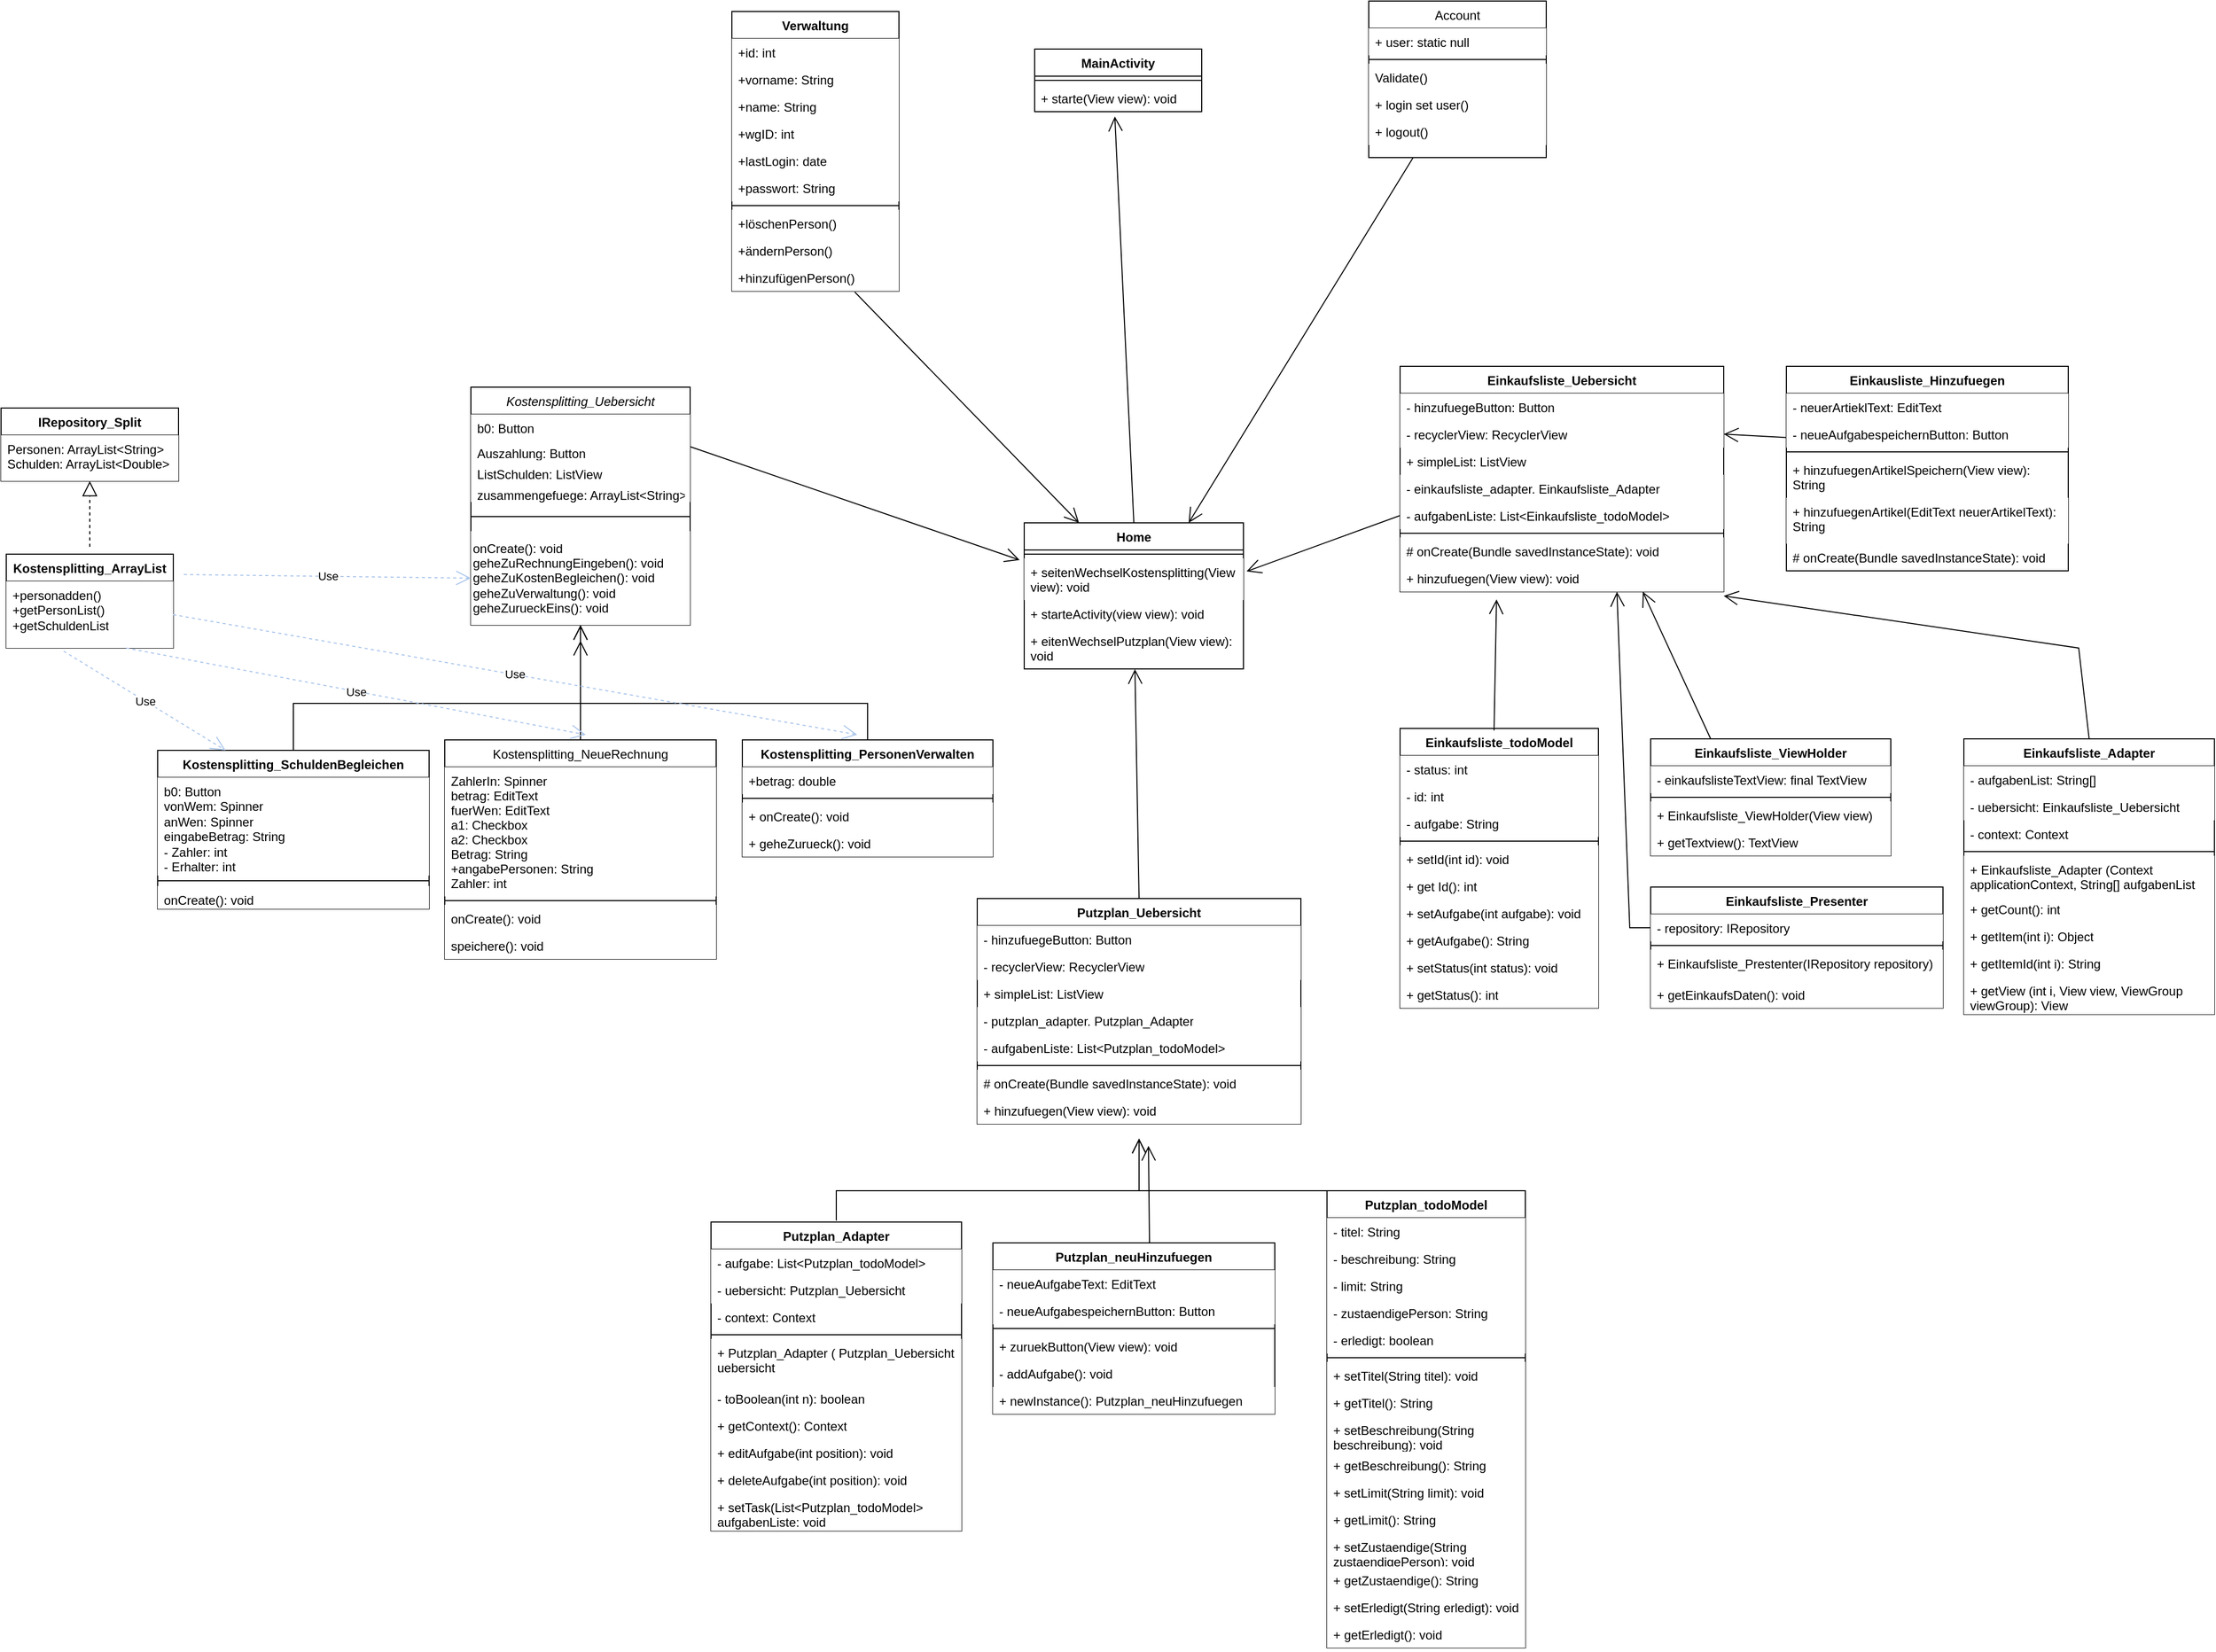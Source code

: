 <mxfile version="24.3.1" type="github">
  <diagram id="C5RBs43oDa-KdzZeNtuy" name="Page-1">
    <mxGraphModel dx="2114" dy="2639" grid="1" gridSize="10" guides="1" tooltips="1" connect="1" arrows="1" fold="1" page="1" pageScale="1" pageWidth="827" pageHeight="1169" math="0" shadow="0">
      <root>
        <mxCell id="WIyWlLk6GJQsqaUBKTNV-0" />
        <mxCell id="WIyWlLk6GJQsqaUBKTNV-1" parent="WIyWlLk6GJQsqaUBKTNV-0" />
        <mxCell id="zkfFHV4jXpPFQw0GAbJ--0" value="Kostensplitting_Uebersicht" style="swimlane;fontStyle=2;align=center;verticalAlign=top;childLayout=stackLayout;horizontal=1;startSize=26;horizontalStack=0;resizeParent=1;resizeLast=0;collapsible=1;marginBottom=0;rounded=0;shadow=0;strokeWidth=1;fillColor=#FFFFFF;" parent="WIyWlLk6GJQsqaUBKTNV-1" vertex="1">
          <mxGeometry x="-170" y="-260" width="210" height="228" as="geometry">
            <mxRectangle x="230" y="140" width="160" height="26" as="alternateBounds" />
          </mxGeometry>
        </mxCell>
        <mxCell id="ijsYjhyixQmzXL5z0HTV-18" value="b0: Button&#xa;" style="text;align=left;verticalAlign=top;spacingLeft=4;spacingRight=4;overflow=hidden;rotatable=0;points=[[0,0.5],[1,0.5]];portConstraint=eastwest;fillColor=#FFFFFF;" parent="zkfFHV4jXpPFQw0GAbJ--0" vertex="1">
          <mxGeometry y="26" width="210" height="24" as="geometry" />
        </mxCell>
        <mxCell id="ijsYjhyixQmzXL5z0HTV-19" value="Auszahlung: Button&#xa;" style="text;align=left;verticalAlign=top;spacingLeft=4;spacingRight=4;overflow=hidden;rotatable=0;points=[[0,0.5],[1,0.5]];portConstraint=eastwest;fillColor=#FFFFFF;" parent="zkfFHV4jXpPFQw0GAbJ--0" vertex="1">
          <mxGeometry y="50" width="210" height="20" as="geometry" />
        </mxCell>
        <mxCell id="ijsYjhyixQmzXL5z0HTV-20" value="ListSchulden: ListView" style="text;align=left;verticalAlign=top;spacingLeft=4;spacingRight=4;overflow=hidden;rotatable=0;points=[[0,0.5],[1,0.5]];portConstraint=eastwest;fillColor=#FFFFFF;" parent="zkfFHV4jXpPFQw0GAbJ--0" vertex="1">
          <mxGeometry y="70" width="210" height="20" as="geometry" />
        </mxCell>
        <mxCell id="ijsYjhyixQmzXL5z0HTV-21" value="zusammengefuege: ArrayList&lt;String&gt;" style="text;align=left;verticalAlign=top;spacingLeft=4;spacingRight=4;overflow=hidden;rotatable=0;points=[[0,0.5],[1,0.5]];portConstraint=eastwest;fillColor=#FFFFFF;" parent="zkfFHV4jXpPFQw0GAbJ--0" vertex="1">
          <mxGeometry y="90" width="210" height="20" as="geometry" />
        </mxCell>
        <mxCell id="zkfFHV4jXpPFQw0GAbJ--4" value="" style="line;html=1;strokeWidth=1;align=left;verticalAlign=middle;spacingTop=-1;spacingLeft=3;spacingRight=3;rotatable=0;labelPosition=right;points=[];portConstraint=eastwest;fillColor=#FFFFFF;" parent="zkfFHV4jXpPFQw0GAbJ--0" vertex="1">
          <mxGeometry y="110" width="210" height="28" as="geometry" />
        </mxCell>
        <mxCell id="4i2ipAUutpPGmhfnNIAb-0" value="onCreate(): void&lt;div&gt;geheZuRechnungEingeben()&lt;span style=&quot;background-color: initial;&quot;&gt;: void&lt;/span&gt;&lt;/div&gt;&lt;div&gt;geheZuKostenBegleichen()&lt;span style=&quot;background-color: initial;&quot;&gt;: void&lt;/span&gt;&lt;/div&gt;&lt;div&gt;geheZuVerwaltung()&lt;span style=&quot;background-color: initial;&quot;&gt;: void&lt;/span&gt;&lt;/div&gt;&lt;div&gt;geheZurueckEins()&lt;span style=&quot;background-color: initial;&quot;&gt;: void&lt;/span&gt;&lt;/div&gt;" style="text;html=1;align=left;verticalAlign=middle;whiteSpace=wrap;rounded=0;fillColor=#FFFFFF;" parent="zkfFHV4jXpPFQw0GAbJ--0" vertex="1">
          <mxGeometry y="138" width="210" height="90" as="geometry" />
        </mxCell>
        <mxCell id="zkfFHV4jXpPFQw0GAbJ--6" value="Kostensplitting_NeueRechnung" style="swimlane;fontStyle=0;align=center;verticalAlign=top;childLayout=stackLayout;horizontal=1;startSize=26;horizontalStack=0;resizeParent=1;resizeLast=0;collapsible=1;marginBottom=0;rounded=0;shadow=0;strokeWidth=1;fillColor=#FFFFFF;" parent="WIyWlLk6GJQsqaUBKTNV-1" vertex="1">
          <mxGeometry x="-195" y="78" width="260" height="210" as="geometry">
            <mxRectangle x="130" y="380" width="160" height="26" as="alternateBounds" />
          </mxGeometry>
        </mxCell>
        <mxCell id="zkfFHV4jXpPFQw0GAbJ--7" value="ZahlerIn: Spinner&#xa;betrag: EditText&#xa;fuerWen: EditText&#xa;a1: Checkbox&#xa;a2: Checkbox&#xa;Betrag: String&#xa;+angabePersonen: String&#xa;Zahler: int " style="text;align=left;verticalAlign=top;spacingLeft=4;spacingRight=4;overflow=hidden;rotatable=0;points=[[0,0.5],[1,0.5]];portConstraint=eastwest;fillColor=#FFFFFF;" parent="zkfFHV4jXpPFQw0GAbJ--6" vertex="1">
          <mxGeometry y="26" width="260" height="124" as="geometry" />
        </mxCell>
        <mxCell id="zkfFHV4jXpPFQw0GAbJ--9" value="" style="line;html=1;strokeWidth=1;align=left;verticalAlign=middle;spacingTop=-1;spacingLeft=3;spacingRight=3;rotatable=0;labelPosition=right;points=[];portConstraint=eastwest;fillColor=#FFFFFF;" parent="zkfFHV4jXpPFQw0GAbJ--6" vertex="1">
          <mxGeometry y="150" width="260" height="8" as="geometry" />
        </mxCell>
        <mxCell id="eNto33jxZARg2p6ZxDnQ-20" value="onCreate(): void" style="text;strokeColor=none;fillColor=#FFFFFF;align=left;verticalAlign=top;spacingLeft=4;spacingRight=4;overflow=hidden;rotatable=0;points=[[0,0.5],[1,0.5]];portConstraint=eastwest;whiteSpace=wrap;html=1;" parent="zkfFHV4jXpPFQw0GAbJ--6" vertex="1">
          <mxGeometry y="158" width="260" height="26" as="geometry" />
        </mxCell>
        <mxCell id="eNto33jxZARg2p6ZxDnQ-34" value="speichere(): void&lt;span style=&quot;white-space: pre;&quot;&gt;&#x9;&lt;/span&gt;" style="text;strokeColor=none;fillColor=#FFFFFF;align=left;verticalAlign=top;spacingLeft=4;spacingRight=4;overflow=hidden;rotatable=0;points=[[0,0.5],[1,0.5]];portConstraint=eastwest;whiteSpace=wrap;html=1;" parent="zkfFHV4jXpPFQw0GAbJ--6" vertex="1">
          <mxGeometry y="184" width="260" height="26" as="geometry" />
        </mxCell>
        <mxCell id="zkfFHV4jXpPFQw0GAbJ--17" value="Account" style="swimlane;fontStyle=0;align=center;verticalAlign=top;childLayout=stackLayout;horizontal=1;startSize=26;horizontalStack=0;resizeParent=1;resizeLast=0;collapsible=1;marginBottom=0;rounded=0;shadow=0;strokeWidth=1;fillColor=#FFFFFF;" parent="WIyWlLk6GJQsqaUBKTNV-1" vertex="1">
          <mxGeometry x="690" y="-630" width="170" height="150" as="geometry">
            <mxRectangle x="550" y="140" width="160" height="26" as="alternateBounds" />
          </mxGeometry>
        </mxCell>
        <mxCell id="eNto33jxZARg2p6ZxDnQ-41" value="+ user: static null" style="text;strokeColor=none;fillColor=#FFFFFF;align=left;verticalAlign=top;spacingLeft=4;spacingRight=4;overflow=hidden;rotatable=0;points=[[0,0.5],[1,0.5]];portConstraint=eastwest;whiteSpace=wrap;html=1;" parent="zkfFHV4jXpPFQw0GAbJ--17" vertex="1">
          <mxGeometry y="26" width="170" height="26" as="geometry" />
        </mxCell>
        <mxCell id="zkfFHV4jXpPFQw0GAbJ--23" value="" style="line;html=1;strokeWidth=1;align=left;verticalAlign=middle;spacingTop=-1;spacingLeft=3;spacingRight=3;rotatable=0;labelPosition=right;points=[];portConstraint=eastwest;fillColor=#FFFFFF;" parent="zkfFHV4jXpPFQw0GAbJ--17" vertex="1">
          <mxGeometry y="52" width="170" height="8" as="geometry" />
        </mxCell>
        <mxCell id="zkfFHV4jXpPFQw0GAbJ--24" value="Validate()" style="text;align=left;verticalAlign=top;spacingLeft=4;spacingRight=4;overflow=hidden;rotatable=0;points=[[0,0.5],[1,0.5]];portConstraint=eastwest;fillColor=#FFFFFF;" parent="zkfFHV4jXpPFQw0GAbJ--17" vertex="1">
          <mxGeometry y="60" width="170" height="26" as="geometry" />
        </mxCell>
        <mxCell id="eNto33jxZARg2p6ZxDnQ-42" value="+ login set user()" style="text;strokeColor=none;fillColor=#FFFFFF;align=left;verticalAlign=top;spacingLeft=4;spacingRight=4;overflow=hidden;rotatable=0;points=[[0,0.5],[1,0.5]];portConstraint=eastwest;whiteSpace=wrap;html=1;" parent="zkfFHV4jXpPFQw0GAbJ--17" vertex="1">
          <mxGeometry y="86" width="170" height="26" as="geometry" />
        </mxCell>
        <mxCell id="eNto33jxZARg2p6ZxDnQ-43" value="+ logout()" style="text;strokeColor=none;fillColor=#FFFFFF;align=left;verticalAlign=top;spacingLeft=4;spacingRight=4;overflow=hidden;rotatable=0;points=[[0,0.5],[1,0.5]];portConstraint=eastwest;whiteSpace=wrap;html=1;" parent="zkfFHV4jXpPFQw0GAbJ--17" vertex="1">
          <mxGeometry y="112" width="170" height="26" as="geometry" />
        </mxCell>
        <mxCell id="eNto33jxZARg2p6ZxDnQ-1" value="Verwaltung" style="swimlane;fontStyle=1;align=center;verticalAlign=top;childLayout=stackLayout;horizontal=1;startSize=26;horizontalStack=0;resizeParent=1;resizeParentMax=0;resizeLast=0;collapsible=1;marginBottom=0;whiteSpace=wrap;html=1;fillColor=#FFFFFF;" parent="WIyWlLk6GJQsqaUBKTNV-1" vertex="1">
          <mxGeometry x="80" y="-620" width="160" height="268" as="geometry" />
        </mxCell>
        <mxCell id="eNto33jxZARg2p6ZxDnQ-39" value="+id: int" style="text;strokeColor=none;fillColor=#FFFFFF;align=left;verticalAlign=top;spacingLeft=4;spacingRight=4;overflow=hidden;rotatable=0;points=[[0,0.5],[1,0.5]];portConstraint=eastwest;whiteSpace=wrap;html=1;" parent="eNto33jxZARg2p6ZxDnQ-1" vertex="1">
          <mxGeometry y="26" width="160" height="26" as="geometry" />
        </mxCell>
        <mxCell id="bwp8V1A8Cei6B6PAGqah-0" value="+vorname: String" style="text;strokeColor=none;fillColor=#FFFFFF;align=left;verticalAlign=top;spacingLeft=4;spacingRight=4;overflow=hidden;rotatable=0;points=[[0,0.5],[1,0.5]];portConstraint=eastwest;whiteSpace=wrap;html=1;" parent="eNto33jxZARg2p6ZxDnQ-1" vertex="1">
          <mxGeometry y="52" width="160" height="26" as="geometry" />
        </mxCell>
        <mxCell id="bwp8V1A8Cei6B6PAGqah-1" value="+name: String" style="text;strokeColor=none;fillColor=#FFFFFF;align=left;verticalAlign=top;spacingLeft=4;spacingRight=4;overflow=hidden;rotatable=0;points=[[0,0.5],[1,0.5]];portConstraint=eastwest;whiteSpace=wrap;html=1;" parent="eNto33jxZARg2p6ZxDnQ-1" vertex="1">
          <mxGeometry y="78" width="160" height="26" as="geometry" />
        </mxCell>
        <mxCell id="bwp8V1A8Cei6B6PAGqah-2" value="+wgID: int" style="text;strokeColor=none;fillColor=#FFFFFF;align=left;verticalAlign=top;spacingLeft=4;spacingRight=4;overflow=hidden;rotatable=0;points=[[0,0.5],[1,0.5]];portConstraint=eastwest;whiteSpace=wrap;html=1;" parent="eNto33jxZARg2p6ZxDnQ-1" vertex="1">
          <mxGeometry y="104" width="160" height="26" as="geometry" />
        </mxCell>
        <mxCell id="bwp8V1A8Cei6B6PAGqah-3" value="+lastLogin: date" style="text;strokeColor=none;fillColor=#FFFFFF;align=left;verticalAlign=top;spacingLeft=4;spacingRight=4;overflow=hidden;rotatable=0;points=[[0,0.5],[1,0.5]];portConstraint=eastwest;whiteSpace=wrap;html=1;" parent="eNto33jxZARg2p6ZxDnQ-1" vertex="1">
          <mxGeometry y="130" width="160" height="26" as="geometry" />
        </mxCell>
        <mxCell id="bwp8V1A8Cei6B6PAGqah-4" value="+passwort: String" style="text;strokeColor=none;fillColor=#FFFFFF;align=left;verticalAlign=top;spacingLeft=4;spacingRight=4;overflow=hidden;rotatable=0;points=[[0,0.5],[1,0.5]];portConstraint=eastwest;whiteSpace=wrap;html=1;" parent="eNto33jxZARg2p6ZxDnQ-1" vertex="1">
          <mxGeometry y="156" width="160" height="26" as="geometry" />
        </mxCell>
        <mxCell id="eNto33jxZARg2p6ZxDnQ-3" value="" style="line;strokeWidth=1;fillColor=#FFFFFF;align=left;verticalAlign=middle;spacingTop=-1;spacingLeft=3;spacingRight=3;rotatable=0;labelPosition=right;points=[];portConstraint=eastwest;strokeColor=inherit;" parent="eNto33jxZARg2p6ZxDnQ-1" vertex="1">
          <mxGeometry y="182" width="160" height="8" as="geometry" />
        </mxCell>
        <mxCell id="eNto33jxZARg2p6ZxDnQ-40" value="+löschenPerson()" style="text;strokeColor=none;fillColor=#FFFFFF;align=left;verticalAlign=top;spacingLeft=4;spacingRight=4;overflow=hidden;rotatable=0;points=[[0,0.5],[1,0.5]];portConstraint=eastwest;whiteSpace=wrap;html=1;" parent="eNto33jxZARg2p6ZxDnQ-1" vertex="1">
          <mxGeometry y="190" width="160" height="26" as="geometry" />
        </mxCell>
        <mxCell id="bwp8V1A8Cei6B6PAGqah-5" value="+ändernPerson()" style="text;strokeColor=none;fillColor=#FFFFFF;align=left;verticalAlign=top;spacingLeft=4;spacingRight=4;overflow=hidden;rotatable=0;points=[[0,0.5],[1,0.5]];portConstraint=eastwest;whiteSpace=wrap;html=1;" parent="eNto33jxZARg2p6ZxDnQ-1" vertex="1">
          <mxGeometry y="216" width="160" height="26" as="geometry" />
        </mxCell>
        <mxCell id="eNto33jxZARg2p6ZxDnQ-4" value="+hinzufügenPerson()" style="text;strokeColor=none;fillColor=#FFFFFF;align=left;verticalAlign=top;spacingLeft=4;spacingRight=4;overflow=hidden;rotatable=0;points=[[0,0.5],[1,0.5]];portConstraint=eastwest;whiteSpace=wrap;html=1;" parent="eNto33jxZARg2p6ZxDnQ-1" vertex="1">
          <mxGeometry y="242" width="160" height="26" as="geometry" />
        </mxCell>
        <mxCell id="eNto33jxZARg2p6ZxDnQ-10" value="Einkaufsliste_Uebersicht" style="swimlane;fontStyle=1;align=center;verticalAlign=top;childLayout=stackLayout;horizontal=1;startSize=26;horizontalStack=0;resizeParent=1;resizeParentMax=0;resizeLast=0;collapsible=1;marginBottom=0;whiteSpace=wrap;html=1;fillColor=#FFFFFF;" parent="WIyWlLk6GJQsqaUBKTNV-1" vertex="1">
          <mxGeometry x="720" y="-280" width="310" height="216" as="geometry" />
        </mxCell>
        <mxCell id="eNto33jxZARg2p6ZxDnQ-11" value="- hinzufuegeButton: Button" style="text;strokeColor=none;fillColor=#FFFFFF;align=left;verticalAlign=top;spacingLeft=4;spacingRight=4;overflow=hidden;rotatable=0;points=[[0,0.5],[1,0.5]];portConstraint=eastwest;whiteSpace=wrap;html=1;" parent="eNto33jxZARg2p6ZxDnQ-10" vertex="1">
          <mxGeometry y="26" width="310" height="26" as="geometry" />
        </mxCell>
        <mxCell id="eNto33jxZARg2p6ZxDnQ-24" value="- recyclerView: RecyclerView" style="text;strokeColor=none;fillColor=#FFFFFF;align=left;verticalAlign=top;spacingLeft=4;spacingRight=4;overflow=hidden;rotatable=0;points=[[0,0.5],[1,0.5]];portConstraint=eastwest;whiteSpace=wrap;html=1;" parent="eNto33jxZARg2p6ZxDnQ-10" vertex="1">
          <mxGeometry y="52" width="310" height="26" as="geometry" />
        </mxCell>
        <mxCell id="9ooRDnNJEZZ6pWDgZ5e0-3" value="+ simpleList: ListView" style="text;strokeColor=none;fillColor=none;align=left;verticalAlign=top;spacingLeft=4;spacingRight=4;overflow=hidden;rotatable=0;points=[[0,0.5],[1,0.5]];portConstraint=eastwest;whiteSpace=wrap;html=1;" vertex="1" parent="eNto33jxZARg2p6ZxDnQ-10">
          <mxGeometry y="78" width="310" height="26" as="geometry" />
        </mxCell>
        <mxCell id="vu3w7tZgUGoC49IpefYm-3" value="- einkaufsliste_adapter. Einkaufsliste_Adapter" style="text;strokeColor=none;fillColor=#FFFFFF;align=left;verticalAlign=top;spacingLeft=4;spacingRight=4;overflow=hidden;rotatable=0;points=[[0,0.5],[1,0.5]];portConstraint=eastwest;whiteSpace=wrap;html=1;" parent="eNto33jxZARg2p6ZxDnQ-10" vertex="1">
          <mxGeometry y="104" width="310" height="26" as="geometry" />
        </mxCell>
        <mxCell id="vu3w7tZgUGoC49IpefYm-5" value="- aufgabenListe: List&amp;lt;Einkaufsliste_todoModel&amp;gt;" style="text;strokeColor=none;fillColor=#FFFFFF;align=left;verticalAlign=top;spacingLeft=4;spacingRight=4;overflow=hidden;rotatable=0;points=[[0,0.5],[1,0.5]];portConstraint=eastwest;whiteSpace=wrap;html=1;" parent="eNto33jxZARg2p6ZxDnQ-10" vertex="1">
          <mxGeometry y="130" width="310" height="26" as="geometry" />
        </mxCell>
        <mxCell id="eNto33jxZARg2p6ZxDnQ-12" value="" style="line;strokeWidth=1;fillColor=#FFFFFF;align=left;verticalAlign=middle;spacingTop=-1;spacingLeft=3;spacingRight=3;rotatable=0;labelPosition=right;points=[];portConstraint=eastwest;strokeColor=inherit;" parent="eNto33jxZARg2p6ZxDnQ-10" vertex="1">
          <mxGeometry y="156" width="310" height="8" as="geometry" />
        </mxCell>
        <mxCell id="eNto33jxZARg2p6ZxDnQ-13" value="# onCreate(Bundle savedInstanceState): void" style="text;strokeColor=none;fillColor=#FFFFFF;align=left;verticalAlign=top;spacingLeft=4;spacingRight=4;overflow=hidden;rotatable=0;points=[[0,0.5],[1,0.5]];portConstraint=eastwest;whiteSpace=wrap;html=1;" parent="eNto33jxZARg2p6ZxDnQ-10" vertex="1">
          <mxGeometry y="164" width="310" height="26" as="geometry" />
        </mxCell>
        <mxCell id="eNto33jxZARg2p6ZxDnQ-25" value="+ hinzufuegen(View view): void" style="text;strokeColor=none;fillColor=#FFFFFF;align=left;verticalAlign=top;spacingLeft=4;spacingRight=4;overflow=hidden;rotatable=0;points=[[0,0.5],[1,0.5]];portConstraint=eastwest;whiteSpace=wrap;html=1;" parent="eNto33jxZARg2p6ZxDnQ-10" vertex="1">
          <mxGeometry y="190" width="310" height="26" as="geometry" />
        </mxCell>
        <mxCell id="eNto33jxZARg2p6ZxDnQ-15" value="Home" style="swimlane;fontStyle=1;align=center;verticalAlign=top;childLayout=stackLayout;horizontal=1;startSize=26;horizontalStack=0;resizeParent=1;resizeParentMax=0;resizeLast=0;collapsible=1;marginBottom=0;whiteSpace=wrap;html=1;fillColor=#FFFFFF;" parent="WIyWlLk6GJQsqaUBKTNV-1" vertex="1">
          <mxGeometry x="360" y="-130" width="210" height="140" as="geometry" />
        </mxCell>
        <mxCell id="eNto33jxZARg2p6ZxDnQ-17" value="" style="line;strokeWidth=1;fillColor=#FFFFFF;align=left;verticalAlign=middle;spacingTop=-1;spacingLeft=3;spacingRight=3;rotatable=0;labelPosition=right;points=[];portConstraint=eastwest;strokeColor=inherit;" parent="eNto33jxZARg2p6ZxDnQ-15" vertex="1">
          <mxGeometry y="26" width="210" height="8" as="geometry" />
        </mxCell>
        <mxCell id="eNto33jxZARg2p6ZxDnQ-18" value="+ seitenWechselKostensplitting(View view): void" style="text;strokeColor=none;fillColor=#FFFFFF;align=left;verticalAlign=top;spacingLeft=4;spacingRight=4;overflow=hidden;rotatable=0;points=[[0,0.5],[1,0.5]];portConstraint=eastwest;whiteSpace=wrap;html=1;" parent="eNto33jxZARg2p6ZxDnQ-15" vertex="1">
          <mxGeometry y="34" width="210" height="40" as="geometry" />
        </mxCell>
        <mxCell id="9ooRDnNJEZZ6pWDgZ5e0-9" value="+ starteActivity(view view): void" style="text;strokeColor=none;fillColor=none;align=left;verticalAlign=top;spacingLeft=4;spacingRight=4;overflow=hidden;rotatable=0;points=[[0,0.5],[1,0.5]];portConstraint=eastwest;whiteSpace=wrap;html=1;" vertex="1" parent="eNto33jxZARg2p6ZxDnQ-15">
          <mxGeometry y="74" width="210" height="26" as="geometry" />
        </mxCell>
        <mxCell id="9ooRDnNJEZZ6pWDgZ5e0-8" value="+ eitenWechselPutzplan(View view): void" style="text;strokeColor=none;fillColor=none;align=left;verticalAlign=top;spacingLeft=4;spacingRight=4;overflow=hidden;rotatable=0;points=[[0,0.5],[1,0.5]];portConstraint=eastwest;whiteSpace=wrap;html=1;" vertex="1" parent="eNto33jxZARg2p6ZxDnQ-15">
          <mxGeometry y="100" width="210" height="40" as="geometry" />
        </mxCell>
        <mxCell id="eNto33jxZARg2p6ZxDnQ-44" value="Kostensplitting_PersonenVerwalten" style="swimlane;fontStyle=1;align=center;verticalAlign=top;childLayout=stackLayout;horizontal=1;startSize=26;horizontalStack=0;resizeParent=1;resizeParentMax=0;resizeLast=0;collapsible=1;marginBottom=0;whiteSpace=wrap;html=1;fillColor=#FFFFFF;" parent="WIyWlLk6GJQsqaUBKTNV-1" vertex="1">
          <mxGeometry x="90" y="78" width="240" height="112" as="geometry" />
        </mxCell>
        <mxCell id="eNto33jxZARg2p6ZxDnQ-45" value="+betrag: double" style="text;strokeColor=none;fillColor=#FFFFFF;align=left;verticalAlign=top;spacingLeft=4;spacingRight=4;overflow=hidden;rotatable=0;points=[[0,0.5],[1,0.5]];portConstraint=eastwest;whiteSpace=wrap;html=1;" parent="eNto33jxZARg2p6ZxDnQ-44" vertex="1">
          <mxGeometry y="26" width="240" height="26" as="geometry" />
        </mxCell>
        <mxCell id="eNto33jxZARg2p6ZxDnQ-46" value="" style="line;strokeWidth=1;fillColor=#FFFFFF;align=left;verticalAlign=middle;spacingTop=-1;spacingLeft=3;spacingRight=3;rotatable=0;labelPosition=right;points=[];portConstraint=eastwest;strokeColor=inherit;" parent="eNto33jxZARg2p6ZxDnQ-44" vertex="1">
          <mxGeometry y="52" width="240" height="8" as="geometry" />
        </mxCell>
        <mxCell id="eNto33jxZARg2p6ZxDnQ-47" value="+ onCreate(): void" style="text;strokeColor=none;fillColor=#FFFFFF;align=left;verticalAlign=top;spacingLeft=4;spacingRight=4;overflow=hidden;rotatable=0;points=[[0,0.5],[1,0.5]];portConstraint=eastwest;whiteSpace=wrap;html=1;" parent="eNto33jxZARg2p6ZxDnQ-44" vertex="1">
          <mxGeometry y="60" width="240" height="26" as="geometry" />
        </mxCell>
        <mxCell id="eNto33jxZARg2p6ZxDnQ-48" value="+ geheZurueck(): void" style="text;strokeColor=none;fillColor=#FFFFFF;align=left;verticalAlign=top;spacingLeft=4;spacingRight=4;overflow=hidden;rotatable=0;points=[[0,0.5],[1,0.5]];portConstraint=eastwest;whiteSpace=wrap;html=1;" parent="eNto33jxZARg2p6ZxDnQ-44" vertex="1">
          <mxGeometry y="86" width="240" height="26" as="geometry" />
        </mxCell>
        <mxCell id="vu3w7tZgUGoC49IpefYm-12" value="Einkaufsliste_todoModel" style="swimlane;fontStyle=1;align=center;verticalAlign=top;childLayout=stackLayout;horizontal=1;startSize=26;horizontalStack=0;resizeParent=1;resizeParentMax=0;resizeLast=0;collapsible=1;marginBottom=0;whiteSpace=wrap;html=1;fillColor=#FFFFFF;" parent="WIyWlLk6GJQsqaUBKTNV-1" vertex="1">
          <mxGeometry x="720" y="67" width="190" height="268" as="geometry" />
        </mxCell>
        <mxCell id="vu3w7tZgUGoC49IpefYm-20" value="- status: int" style="text;strokeColor=none;fillColor=#FFFFFF;align=left;verticalAlign=top;spacingLeft=4;spacingRight=4;overflow=hidden;rotatable=0;points=[[0,0.5],[1,0.5]];portConstraint=eastwest;whiteSpace=wrap;html=1;" parent="vu3w7tZgUGoC49IpefYm-12" vertex="1">
          <mxGeometry y="26" width="190" height="26" as="geometry" />
        </mxCell>
        <mxCell id="vu3w7tZgUGoC49IpefYm-13" value="- id: int" style="text;strokeColor=none;fillColor=#FFFFFF;align=left;verticalAlign=top;spacingLeft=4;spacingRight=4;overflow=hidden;rotatable=0;points=[[0,0.5],[1,0.5]];portConstraint=eastwest;whiteSpace=wrap;html=1;" parent="vu3w7tZgUGoC49IpefYm-12" vertex="1">
          <mxGeometry y="52" width="190" height="26" as="geometry" />
        </mxCell>
        <mxCell id="vu3w7tZgUGoC49IpefYm-21" value="- aufgabe: String" style="text;strokeColor=none;fillColor=#FFFFFF;align=left;verticalAlign=top;spacingLeft=4;spacingRight=4;overflow=hidden;rotatable=0;points=[[0,0.5],[1,0.5]];portConstraint=eastwest;whiteSpace=wrap;html=1;" parent="vu3w7tZgUGoC49IpefYm-12" vertex="1">
          <mxGeometry y="78" width="190" height="26" as="geometry" />
        </mxCell>
        <mxCell id="vu3w7tZgUGoC49IpefYm-14" value="" style="line;strokeWidth=1;fillColor=#FFFFFF;align=left;verticalAlign=middle;spacingTop=-1;spacingLeft=3;spacingRight=3;rotatable=0;labelPosition=right;points=[];portConstraint=eastwest;strokeColor=inherit;" parent="vu3w7tZgUGoC49IpefYm-12" vertex="1">
          <mxGeometry y="104" width="190" height="8" as="geometry" />
        </mxCell>
        <mxCell id="vu3w7tZgUGoC49IpefYm-23" value="+ setId(int id): void" style="text;strokeColor=none;fillColor=#FFFFFF;align=left;verticalAlign=top;spacingLeft=4;spacingRight=4;overflow=hidden;rotatable=0;points=[[0,0.5],[1,0.5]];portConstraint=eastwest;whiteSpace=wrap;html=1;" parent="vu3w7tZgUGoC49IpefYm-12" vertex="1">
          <mxGeometry y="112" width="190" height="26" as="geometry" />
        </mxCell>
        <mxCell id="vu3w7tZgUGoC49IpefYm-22" value="+ get Id(): int" style="text;strokeColor=none;fillColor=#FFFFFF;align=left;verticalAlign=top;spacingLeft=4;spacingRight=4;overflow=hidden;rotatable=0;points=[[0,0.5],[1,0.5]];portConstraint=eastwest;whiteSpace=wrap;html=1;" parent="vu3w7tZgUGoC49IpefYm-12" vertex="1">
          <mxGeometry y="138" width="190" height="26" as="geometry" />
        </mxCell>
        <mxCell id="vu3w7tZgUGoC49IpefYm-24" value="+ setAufgabe(int aufgabe): void" style="text;strokeColor=none;fillColor=#FFFFFF;align=left;verticalAlign=top;spacingLeft=4;spacingRight=4;overflow=hidden;rotatable=0;points=[[0,0.5],[1,0.5]];portConstraint=eastwest;whiteSpace=wrap;html=1;" parent="vu3w7tZgUGoC49IpefYm-12" vertex="1">
          <mxGeometry y="164" width="190" height="26" as="geometry" />
        </mxCell>
        <mxCell id="vu3w7tZgUGoC49IpefYm-25" value="+ getAufgabe(): String" style="text;strokeColor=none;fillColor=#FFFFFF;align=left;verticalAlign=top;spacingLeft=4;spacingRight=4;overflow=hidden;rotatable=0;points=[[0,0.5],[1,0.5]];portConstraint=eastwest;whiteSpace=wrap;html=1;" parent="vu3w7tZgUGoC49IpefYm-12" vertex="1">
          <mxGeometry y="190" width="190" height="26" as="geometry" />
        </mxCell>
        <mxCell id="vu3w7tZgUGoC49IpefYm-15" value="+ setStatus(int status): void" style="text;strokeColor=none;fillColor=#FFFFFF;align=left;verticalAlign=top;spacingLeft=4;spacingRight=4;overflow=hidden;rotatable=0;points=[[0,0.5],[1,0.5]];portConstraint=eastwest;whiteSpace=wrap;html=1;" parent="vu3w7tZgUGoC49IpefYm-12" vertex="1">
          <mxGeometry y="216" width="190" height="26" as="geometry" />
        </mxCell>
        <mxCell id="vu3w7tZgUGoC49IpefYm-26" value="+ getStatus(): int" style="text;strokeColor=none;fillColor=#FFFFFF;align=left;verticalAlign=top;spacingLeft=4;spacingRight=4;overflow=hidden;rotatable=0;points=[[0,0.5],[1,0.5]];portConstraint=eastwest;whiteSpace=wrap;html=1;" parent="vu3w7tZgUGoC49IpefYm-12" vertex="1">
          <mxGeometry y="242" width="190" height="26" as="geometry" />
        </mxCell>
        <mxCell id="vu3w7tZgUGoC49IpefYm-27" value="Einkaufsliste_ViewHolder" style="swimlane;fontStyle=1;align=center;verticalAlign=top;childLayout=stackLayout;horizontal=1;startSize=26;horizontalStack=0;resizeParent=1;resizeParentMax=0;resizeLast=0;collapsible=1;marginBottom=0;whiteSpace=wrap;html=1;fillColor=#FFFFFF;" parent="WIyWlLk6GJQsqaUBKTNV-1" vertex="1">
          <mxGeometry x="960" y="77" width="230" height="112" as="geometry" />
        </mxCell>
        <mxCell id="vu3w7tZgUGoC49IpefYm-28" value="- einkaufslisteTextView: final TextView" style="text;strokeColor=none;fillColor=#FFFFFF;align=left;verticalAlign=top;spacingLeft=4;spacingRight=4;overflow=hidden;rotatable=0;points=[[0,0.5],[1,0.5]];portConstraint=eastwest;whiteSpace=wrap;html=1;" parent="vu3w7tZgUGoC49IpefYm-27" vertex="1">
          <mxGeometry y="26" width="230" height="26" as="geometry" />
        </mxCell>
        <mxCell id="vu3w7tZgUGoC49IpefYm-29" value="" style="line;strokeWidth=1;fillColor=#FFFFFF;align=left;verticalAlign=middle;spacingTop=-1;spacingLeft=3;spacingRight=3;rotatable=0;labelPosition=right;points=[];portConstraint=eastwest;strokeColor=inherit;" parent="vu3w7tZgUGoC49IpefYm-27" vertex="1">
          <mxGeometry y="52" width="230" height="8" as="geometry" />
        </mxCell>
        <mxCell id="vu3w7tZgUGoC49IpefYm-30" value="+ Einkaufsliste_ViewHolder(View view)" style="text;strokeColor=none;fillColor=#FFFFFF;align=left;verticalAlign=top;spacingLeft=4;spacingRight=4;overflow=hidden;rotatable=0;points=[[0,0.5],[1,0.5]];portConstraint=eastwest;whiteSpace=wrap;html=1;" parent="vu3w7tZgUGoC49IpefYm-27" vertex="1">
          <mxGeometry y="60" width="230" height="26" as="geometry" />
        </mxCell>
        <mxCell id="vu3w7tZgUGoC49IpefYm-31" value="+ getTextview(): TextView" style="text;strokeColor=none;fillColor=#FFFFFF;align=left;verticalAlign=top;spacingLeft=4;spacingRight=4;overflow=hidden;rotatable=0;points=[[0,0.5],[1,0.5]];portConstraint=eastwest;whiteSpace=wrap;html=1;" parent="vu3w7tZgUGoC49IpefYm-27" vertex="1">
          <mxGeometry y="86" width="230" height="26" as="geometry" />
        </mxCell>
        <mxCell id="vu3w7tZgUGoC49IpefYm-32" value="Einkaufsliste_Presenter" style="swimlane;fontStyle=1;align=center;verticalAlign=top;childLayout=stackLayout;horizontal=1;startSize=26;horizontalStack=0;resizeParent=1;resizeParentMax=0;resizeLast=0;collapsible=1;marginBottom=0;whiteSpace=wrap;html=1;fillColor=#FFFFFF;" parent="WIyWlLk6GJQsqaUBKTNV-1" vertex="1">
          <mxGeometry x="960" y="219" width="280" height="116" as="geometry" />
        </mxCell>
        <mxCell id="vu3w7tZgUGoC49IpefYm-33" value="- repository: IRepository" style="text;strokeColor=none;fillColor=#FFFFFF;align=left;verticalAlign=top;spacingLeft=4;spacingRight=4;overflow=hidden;rotatable=0;points=[[0,0.5],[1,0.5]];portConstraint=eastwest;whiteSpace=wrap;html=1;" parent="vu3w7tZgUGoC49IpefYm-32" vertex="1">
          <mxGeometry y="26" width="280" height="26" as="geometry" />
        </mxCell>
        <mxCell id="vu3w7tZgUGoC49IpefYm-34" value="" style="line;strokeWidth=1;fillColor=#FFFFFF;align=left;verticalAlign=middle;spacingTop=-1;spacingLeft=3;spacingRight=3;rotatable=0;labelPosition=right;points=[];portConstraint=eastwest;strokeColor=inherit;" parent="vu3w7tZgUGoC49IpefYm-32" vertex="1">
          <mxGeometry y="52" width="280" height="8" as="geometry" />
        </mxCell>
        <mxCell id="vu3w7tZgUGoC49IpefYm-35" value="+ Einkaufsliste_Prestenter(IRepository repository)" style="text;strokeColor=none;fillColor=#FFFFFF;align=left;verticalAlign=top;spacingLeft=4;spacingRight=4;overflow=hidden;rotatable=0;points=[[0,0.5],[1,0.5]];portConstraint=eastwest;whiteSpace=wrap;html=1;" parent="vu3w7tZgUGoC49IpefYm-32" vertex="1">
          <mxGeometry y="60" width="280" height="30" as="geometry" />
        </mxCell>
        <mxCell id="vu3w7tZgUGoC49IpefYm-36" value="+ getEinkaufsDaten(): void" style="text;strokeColor=none;fillColor=#FFFFFF;align=left;verticalAlign=top;spacingLeft=4;spacingRight=4;overflow=hidden;rotatable=0;points=[[0,0.5],[1,0.5]];portConstraint=eastwest;whiteSpace=wrap;html=1;" parent="vu3w7tZgUGoC49IpefYm-32" vertex="1">
          <mxGeometry y="90" width="280" height="26" as="geometry" />
        </mxCell>
        <mxCell id="vu3w7tZgUGoC49IpefYm-37" value="Einkausliste_Hinzufuegen" style="swimlane;fontStyle=1;align=center;verticalAlign=top;childLayout=stackLayout;horizontal=1;startSize=26;horizontalStack=0;resizeParent=1;resizeParentMax=0;resizeLast=0;collapsible=1;marginBottom=0;whiteSpace=wrap;html=1;fillColor=#FFFFFF;" parent="WIyWlLk6GJQsqaUBKTNV-1" vertex="1">
          <mxGeometry x="1090" y="-280" width="270" height="196" as="geometry" />
        </mxCell>
        <mxCell id="vu3w7tZgUGoC49IpefYm-41" value="- neuerArtieklText: EditText" style="text;strokeColor=none;fillColor=#FFFFFF;align=left;verticalAlign=top;spacingLeft=4;spacingRight=4;overflow=hidden;rotatable=0;points=[[0,0.5],[1,0.5]];portConstraint=eastwest;whiteSpace=wrap;html=1;" parent="vu3w7tZgUGoC49IpefYm-37" vertex="1">
          <mxGeometry y="26" width="270" height="26" as="geometry" />
        </mxCell>
        <mxCell id="2Px9lZbCfMHClRGpWJU8-19" value="" style="endArrow=open;endFill=1;endSize=12;html=1;rounded=0;entryX=1;entryY=0.5;entryDx=0;entryDy=0;fillColor=#FFFFFF;" parent="vu3w7tZgUGoC49IpefYm-37" target="eNto33jxZARg2p6ZxDnQ-24" edge="1">
          <mxGeometry width="160" relative="1" as="geometry">
            <mxPoint y="68.29" as="sourcePoint" />
            <mxPoint x="160" y="68.29" as="targetPoint" />
          </mxGeometry>
        </mxCell>
        <mxCell id="vu3w7tZgUGoC49IpefYm-42" value="- neueAufgabespeichernButton: Button" style="text;strokeColor=none;fillColor=#FFFFFF;align=left;verticalAlign=top;spacingLeft=4;spacingRight=4;overflow=hidden;rotatable=0;points=[[0,0.5],[1,0.5]];portConstraint=eastwest;whiteSpace=wrap;html=1;" parent="vu3w7tZgUGoC49IpefYm-37" vertex="1">
          <mxGeometry y="52" width="270" height="26" as="geometry" />
        </mxCell>
        <mxCell id="vu3w7tZgUGoC49IpefYm-39" value="" style="line;strokeWidth=1;fillColor=#FFFFFF;align=left;verticalAlign=middle;spacingTop=-1;spacingLeft=3;spacingRight=3;rotatable=0;labelPosition=right;points=[];portConstraint=eastwest;strokeColor=inherit;" parent="vu3w7tZgUGoC49IpefYm-37" vertex="1">
          <mxGeometry y="78" width="270" height="8" as="geometry" />
        </mxCell>
        <mxCell id="9ooRDnNJEZZ6pWDgZ5e0-1" value="+ hinzufuegenArtikelSpeichern(View view): String" style="text;strokeColor=none;fillColor=none;align=left;verticalAlign=top;spacingLeft=4;spacingRight=4;overflow=hidden;rotatable=0;points=[[0,0.5],[1,0.5]];portConstraint=eastwest;whiteSpace=wrap;html=1;" vertex="1" parent="vu3w7tZgUGoC49IpefYm-37">
          <mxGeometry y="86" width="270" height="40" as="geometry" />
        </mxCell>
        <mxCell id="vu3w7tZgUGoC49IpefYm-40" value="+ hinzufuegenArtikel(EditText neuerArtikelText): String" style="text;strokeColor=none;fillColor=#FFFFFF;align=left;verticalAlign=top;spacingLeft=4;spacingRight=4;overflow=hidden;rotatable=0;points=[[0,0.5],[1,0.5]];portConstraint=eastwest;whiteSpace=wrap;html=1;" parent="vu3w7tZgUGoC49IpefYm-37" vertex="1">
          <mxGeometry y="126" width="270" height="44" as="geometry" />
        </mxCell>
        <mxCell id="9ooRDnNJEZZ6pWDgZ5e0-2" value="# onCreate(Bundle savedInstanceState): void" style="text;strokeColor=none;fillColor=none;align=left;verticalAlign=top;spacingLeft=4;spacingRight=4;overflow=hidden;rotatable=0;points=[[0,0.5],[1,0.5]];portConstraint=eastwest;whiteSpace=wrap;html=1;" vertex="1" parent="vu3w7tZgUGoC49IpefYm-37">
          <mxGeometry y="170" width="270" height="26" as="geometry" />
        </mxCell>
        <mxCell id="vu3w7tZgUGoC49IpefYm-49" value="Einkaufsliste_Adapter" style="swimlane;fontStyle=1;align=center;verticalAlign=top;childLayout=stackLayout;horizontal=1;startSize=26;horizontalStack=0;resizeParent=1;resizeParentMax=0;resizeLast=0;collapsible=1;marginBottom=0;whiteSpace=wrap;html=1;fillColor=#FFFFFF;" parent="WIyWlLk6GJQsqaUBKTNV-1" vertex="1">
          <mxGeometry x="1260" y="77" width="240" height="264" as="geometry" />
        </mxCell>
        <mxCell id="vu3w7tZgUGoC49IpefYm-50" value="- aufgabenList: String[]" style="text;strokeColor=none;fillColor=#FFFFFF;align=left;verticalAlign=top;spacingLeft=4;spacingRight=4;overflow=hidden;rotatable=0;points=[[0,0.5],[1,0.5]];portConstraint=eastwest;whiteSpace=wrap;html=1;" parent="vu3w7tZgUGoC49IpefYm-49" vertex="1">
          <mxGeometry y="26" width="240" height="26" as="geometry" />
        </mxCell>
        <mxCell id="vu3w7tZgUGoC49IpefYm-53" value="- uebersicht: Einkaufsliste_Uebersicht" style="text;strokeColor=none;fillColor=#FFFFFF;align=left;verticalAlign=top;spacingLeft=4;spacingRight=4;overflow=hidden;rotatable=0;points=[[0,0.5],[1,0.5]];portConstraint=eastwest;whiteSpace=wrap;html=1;" parent="vu3w7tZgUGoC49IpefYm-49" vertex="1">
          <mxGeometry y="52" width="240" height="26" as="geometry" />
        </mxCell>
        <mxCell id="9ooRDnNJEZZ6pWDgZ5e0-0" value="- context: Context" style="text;strokeColor=none;fillColor=none;align=left;verticalAlign=top;spacingLeft=4;spacingRight=4;overflow=hidden;rotatable=0;points=[[0,0.5],[1,0.5]];portConstraint=eastwest;whiteSpace=wrap;html=1;" vertex="1" parent="vu3w7tZgUGoC49IpefYm-49">
          <mxGeometry y="78" width="240" height="26" as="geometry" />
        </mxCell>
        <mxCell id="vu3w7tZgUGoC49IpefYm-51" value="" style="line;strokeWidth=1;fillColor=#FFFFFF;align=left;verticalAlign=middle;spacingTop=-1;spacingLeft=3;spacingRight=3;rotatable=0;labelPosition=right;points=[];portConstraint=eastwest;strokeColor=inherit;" parent="vu3w7tZgUGoC49IpefYm-49" vertex="1">
          <mxGeometry y="104" width="240" height="8" as="geometry" />
        </mxCell>
        <mxCell id="vu3w7tZgUGoC49IpefYm-52" value="+ Einkaufsliste_Adapter (Context applicationContext, String[] aufgabenList" style="text;strokeColor=none;fillColor=#FFFFFF;align=left;verticalAlign=top;spacingLeft=4;spacingRight=4;overflow=hidden;rotatable=0;points=[[0,0.5],[1,0.5]];portConstraint=eastwest;whiteSpace=wrap;html=1;" parent="vu3w7tZgUGoC49IpefYm-49" vertex="1">
          <mxGeometry y="112" width="240" height="38" as="geometry" />
        </mxCell>
        <mxCell id="vu3w7tZgUGoC49IpefYm-56" value="+ getCount(): int" style="text;strokeColor=none;fillColor=#FFFFFF;align=left;verticalAlign=top;spacingLeft=4;spacingRight=4;overflow=hidden;rotatable=0;points=[[0,0.5],[1,0.5]];portConstraint=eastwest;whiteSpace=wrap;html=1;" parent="vu3w7tZgUGoC49IpefYm-49" vertex="1">
          <mxGeometry y="150" width="240" height="26" as="geometry" />
        </mxCell>
        <mxCell id="vu3w7tZgUGoC49IpefYm-58" value="+ getItem(int i): Object" style="text;strokeColor=none;fillColor=#FFFFFF;align=left;verticalAlign=top;spacingLeft=4;spacingRight=4;overflow=hidden;rotatable=0;points=[[0,0.5],[1,0.5]];portConstraint=eastwest;whiteSpace=wrap;html=1;" parent="vu3w7tZgUGoC49IpefYm-49" vertex="1">
          <mxGeometry y="176" width="240" height="26" as="geometry" />
        </mxCell>
        <mxCell id="vu3w7tZgUGoC49IpefYm-57" value="+ getItemId(int i): String" style="text;strokeColor=none;fillColor=#FFFFFF;align=left;verticalAlign=top;spacingLeft=4;spacingRight=4;overflow=hidden;rotatable=0;points=[[0,0.5],[1,0.5]];portConstraint=eastwest;whiteSpace=wrap;html=1;" parent="vu3w7tZgUGoC49IpefYm-49" vertex="1">
          <mxGeometry y="202" width="240" height="26" as="geometry" />
        </mxCell>
        <mxCell id="vu3w7tZgUGoC49IpefYm-59" value="+ getView (int i, View view, ViewGroup viewGroup): View" style="text;strokeColor=none;fillColor=#FFFFFF;align=left;verticalAlign=top;spacingLeft=4;spacingRight=4;overflow=hidden;rotatable=0;points=[[0,0.5],[1,0.5]];portConstraint=eastwest;whiteSpace=wrap;html=1;" parent="vu3w7tZgUGoC49IpefYm-49" vertex="1">
          <mxGeometry y="228" width="240" height="36" as="geometry" />
        </mxCell>
        <mxCell id="ijsYjhyixQmzXL5z0HTV-4" value="IRepository_Split" style="swimlane;fontStyle=1;align=center;verticalAlign=top;childLayout=stackLayout;horizontal=1;startSize=26;horizontalStack=0;resizeParent=1;resizeParentMax=0;resizeLast=0;collapsible=1;marginBottom=0;whiteSpace=wrap;html=1;fillColor=#FFFFFF;" parent="WIyWlLk6GJQsqaUBKTNV-1" vertex="1">
          <mxGeometry x="-620" y="-240" width="170" height="70" as="geometry" />
        </mxCell>
        <mxCell id="ijsYjhyixQmzXL5z0HTV-5" value="Personen: ArrayList&amp;lt;String&amp;gt;&lt;div&gt;Schulden: ArrayList&amp;lt;Double&amp;gt;&lt;/div&gt;" style="text;strokeColor=none;fillColor=#FFFFFF;align=left;verticalAlign=top;spacingLeft=4;spacingRight=4;overflow=hidden;rotatable=0;points=[[0,0.5],[1,0.5]];portConstraint=eastwest;whiteSpace=wrap;html=1;" parent="ijsYjhyixQmzXL5z0HTV-4" vertex="1">
          <mxGeometry y="26" width="170" height="44" as="geometry" />
        </mxCell>
        <mxCell id="ijsYjhyixQmzXL5z0HTV-8" value="Kostensplitting_ArrayList" style="swimlane;fontStyle=1;align=center;verticalAlign=top;childLayout=stackLayout;horizontal=1;startSize=26;horizontalStack=0;resizeParent=1;resizeParentMax=0;resizeLast=0;collapsible=1;marginBottom=0;whiteSpace=wrap;html=1;fillColor=#FFFFFF;" parent="WIyWlLk6GJQsqaUBKTNV-1" vertex="1">
          <mxGeometry x="-615" y="-100" width="160" height="90" as="geometry" />
        </mxCell>
        <mxCell id="ijsYjhyixQmzXL5z0HTV-9" value="+personadden()&lt;div&gt;+getPersonList()&lt;/div&gt;&lt;div&gt;+getSchuldenList&lt;/div&gt;" style="text;strokeColor=none;fillColor=#FFFFFF;align=left;verticalAlign=top;spacingLeft=4;spacingRight=4;overflow=hidden;rotatable=0;points=[[0,0.5],[1,0.5]];portConstraint=eastwest;whiteSpace=wrap;html=1;" parent="ijsYjhyixQmzXL5z0HTV-8" vertex="1">
          <mxGeometry y="26" width="160" height="64" as="geometry" />
        </mxCell>
        <mxCell id="2Px9lZbCfMHClRGpWJU8-5" value="" style="endArrow=block;dashed=1;endFill=0;endSize=12;html=1;rounded=0;fillColor=#FFFFFF;" parent="ijsYjhyixQmzXL5z0HTV-8" target="ijsYjhyixQmzXL5z0HTV-5" edge="1">
          <mxGeometry width="160" relative="1" as="geometry">
            <mxPoint x="80" y="-7" as="sourcePoint" />
            <mxPoint x="225" y="-1.43" as="targetPoint" />
          </mxGeometry>
        </mxCell>
        <mxCell id="ijsYjhyixQmzXL5z0HTV-12" value="Kostensplitting_SchuldenBegleichen" style="swimlane;fontStyle=1;align=center;verticalAlign=top;childLayout=stackLayout;horizontal=1;startSize=26;horizontalStack=0;resizeParent=1;resizeParentMax=0;resizeLast=0;collapsible=1;marginBottom=0;whiteSpace=wrap;html=1;fillColor=#FFFFFF;" parent="WIyWlLk6GJQsqaUBKTNV-1" vertex="1">
          <mxGeometry x="-470" y="88" width="260" height="152" as="geometry" />
        </mxCell>
        <mxCell id="ijsYjhyixQmzXL5z0HTV-13" value="b0: Button&lt;div&gt;vonWem: Spinner&lt;/div&gt;&lt;div&gt;anWen: Spinner&lt;/div&gt;&lt;div&gt;eingabeBetrag: String&lt;/div&gt;&lt;div&gt;- Zahler: int&lt;/div&gt;&lt;div&gt;- Erhalter: int&lt;/div&gt;" style="text;strokeColor=none;fillColor=#FFFFFF;align=left;verticalAlign=top;spacingLeft=4;spacingRight=4;overflow=hidden;rotatable=0;points=[[0,0.5],[1,0.5]];portConstraint=eastwest;whiteSpace=wrap;html=1;" parent="ijsYjhyixQmzXL5z0HTV-12" vertex="1">
          <mxGeometry y="26" width="260" height="94" as="geometry" />
        </mxCell>
        <mxCell id="ijsYjhyixQmzXL5z0HTV-14" value="" style="line;strokeWidth=1;fillColor=#FFFFFF;align=left;verticalAlign=middle;spacingTop=-1;spacingLeft=3;spacingRight=3;rotatable=0;labelPosition=right;points=[];portConstraint=eastwest;strokeColor=inherit;" parent="ijsYjhyixQmzXL5z0HTV-12" vertex="1">
          <mxGeometry y="120" width="260" height="10" as="geometry" />
        </mxCell>
        <mxCell id="ijsYjhyixQmzXL5z0HTV-15" value="onCreate(): void&lt;div&gt;&lt;br&gt;&lt;/div&gt;" style="text;strokeColor=none;fillColor=#FFFFFF;align=left;verticalAlign=top;spacingLeft=4;spacingRight=4;overflow=hidden;rotatable=0;points=[[0,0.5],[1,0.5]];portConstraint=eastwest;whiteSpace=wrap;html=1;" parent="ijsYjhyixQmzXL5z0HTV-12" vertex="1">
          <mxGeometry y="130" width="260" height="22" as="geometry" />
        </mxCell>
        <mxCell id="MvsDnUI9Sav-gW4RUW6h-0" value="Putzplan_Uebersicht" style="swimlane;fontStyle=1;align=center;verticalAlign=top;childLayout=stackLayout;horizontal=1;startSize=26;horizontalStack=0;resizeParent=1;resizeParentMax=0;resizeLast=0;collapsible=1;marginBottom=0;whiteSpace=wrap;html=1;fillColor=#FFFFFF;" parent="WIyWlLk6GJQsqaUBKTNV-1" vertex="1">
          <mxGeometry x="315" y="230" width="310" height="216" as="geometry" />
        </mxCell>
        <mxCell id="MvsDnUI9Sav-gW4RUW6h-1" value="- hinzufuegeButton: Button" style="text;strokeColor=none;fillColor=#FFFFFF;align=left;verticalAlign=top;spacingLeft=4;spacingRight=4;overflow=hidden;rotatable=0;points=[[0,0.5],[1,0.5]];portConstraint=eastwest;whiteSpace=wrap;html=1;" parent="MvsDnUI9Sav-gW4RUW6h-0" vertex="1">
          <mxGeometry y="26" width="310" height="26" as="geometry" />
        </mxCell>
        <mxCell id="MvsDnUI9Sav-gW4RUW6h-2" value="- recyclerView: RecyclerView" style="text;strokeColor=none;fillColor=#FFFFFF;align=left;verticalAlign=top;spacingLeft=4;spacingRight=4;overflow=hidden;rotatable=0;points=[[0,0.5],[1,0.5]];portConstraint=eastwest;whiteSpace=wrap;html=1;" parent="MvsDnUI9Sav-gW4RUW6h-0" vertex="1">
          <mxGeometry y="52" width="310" height="26" as="geometry" />
        </mxCell>
        <mxCell id="9ooRDnNJEZZ6pWDgZ5e0-4" value="+ simpleList: ListView" style="text;strokeColor=none;fillColor=none;align=left;verticalAlign=top;spacingLeft=4;spacingRight=4;overflow=hidden;rotatable=0;points=[[0,0.5],[1,0.5]];portConstraint=eastwest;whiteSpace=wrap;html=1;" vertex="1" parent="MvsDnUI9Sav-gW4RUW6h-0">
          <mxGeometry y="78" width="310" height="26" as="geometry" />
        </mxCell>
        <mxCell id="MvsDnUI9Sav-gW4RUW6h-3" value="- putzplan_adapter. Putzplan_Adapter" style="text;strokeColor=none;fillColor=#FFFFFF;align=left;verticalAlign=top;spacingLeft=4;spacingRight=4;overflow=hidden;rotatable=0;points=[[0,0.5],[1,0.5]];portConstraint=eastwest;whiteSpace=wrap;html=1;" parent="MvsDnUI9Sav-gW4RUW6h-0" vertex="1">
          <mxGeometry y="104" width="310" height="26" as="geometry" />
        </mxCell>
        <mxCell id="MvsDnUI9Sav-gW4RUW6h-5" value="- aufgabenListe: List&amp;lt;Putzplan_todoModel&amp;gt;" style="text;strokeColor=none;fillColor=#FFFFFF;align=left;verticalAlign=top;spacingLeft=4;spacingRight=4;overflow=hidden;rotatable=0;points=[[0,0.5],[1,0.5]];portConstraint=eastwest;whiteSpace=wrap;html=1;" parent="MvsDnUI9Sav-gW4RUW6h-0" vertex="1">
          <mxGeometry y="130" width="310" height="26" as="geometry" />
        </mxCell>
        <mxCell id="MvsDnUI9Sav-gW4RUW6h-7" value="" style="line;strokeWidth=1;fillColor=#FFFFFF;align=left;verticalAlign=middle;spacingTop=-1;spacingLeft=3;spacingRight=3;rotatable=0;labelPosition=right;points=[];portConstraint=eastwest;strokeColor=inherit;" parent="MvsDnUI9Sav-gW4RUW6h-0" vertex="1">
          <mxGeometry y="156" width="310" height="8" as="geometry" />
        </mxCell>
        <mxCell id="MvsDnUI9Sav-gW4RUW6h-8" value="# onCreate(Bundle savedInstanceState): void" style="text;strokeColor=none;fillColor=#FFFFFF;align=left;verticalAlign=top;spacingLeft=4;spacingRight=4;overflow=hidden;rotatable=0;points=[[0,0.5],[1,0.5]];portConstraint=eastwest;whiteSpace=wrap;html=1;" parent="MvsDnUI9Sav-gW4RUW6h-0" vertex="1">
          <mxGeometry y="164" width="310" height="26" as="geometry" />
        </mxCell>
        <mxCell id="MvsDnUI9Sav-gW4RUW6h-9" value="+ hinzufuegen(View view): void" style="text;strokeColor=none;fillColor=#FFFFFF;align=left;verticalAlign=top;spacingLeft=4;spacingRight=4;overflow=hidden;rotatable=0;points=[[0,0.5],[1,0.5]];portConstraint=eastwest;whiteSpace=wrap;html=1;" parent="MvsDnUI9Sav-gW4RUW6h-0" vertex="1">
          <mxGeometry y="190" width="310" height="26" as="geometry" />
        </mxCell>
        <mxCell id="MvsDnUI9Sav-gW4RUW6h-13" value="Putzplan_neuHinzufuegen" style="swimlane;fontStyle=1;align=center;verticalAlign=top;childLayout=stackLayout;horizontal=1;startSize=26;horizontalStack=0;resizeParent=1;resizeParentMax=0;resizeLast=0;collapsible=1;marginBottom=0;whiteSpace=wrap;html=1;fillColor=#FFFFFF;" parent="WIyWlLk6GJQsqaUBKTNV-1" vertex="1">
          <mxGeometry x="330" y="560" width="270" height="164" as="geometry" />
        </mxCell>
        <mxCell id="MvsDnUI9Sav-gW4RUW6h-15" value="- neueAufgabeText: EditText" style="text;strokeColor=none;fillColor=#FFFFFF;align=left;verticalAlign=top;spacingLeft=4;spacingRight=4;overflow=hidden;rotatable=0;points=[[0,0.5],[1,0.5]];portConstraint=eastwest;whiteSpace=wrap;html=1;" parent="MvsDnUI9Sav-gW4RUW6h-13" vertex="1">
          <mxGeometry y="26" width="270" height="26" as="geometry" />
        </mxCell>
        <mxCell id="MvsDnUI9Sav-gW4RUW6h-16" value="- neueAufgabespeichernButton: Button" style="text;strokeColor=none;fillColor=#FFFFFF;align=left;verticalAlign=top;spacingLeft=4;spacingRight=4;overflow=hidden;rotatable=0;points=[[0,0.5],[1,0.5]];portConstraint=eastwest;whiteSpace=wrap;html=1;" parent="MvsDnUI9Sav-gW4RUW6h-13" vertex="1">
          <mxGeometry y="52" width="270" height="26" as="geometry" />
        </mxCell>
        <mxCell id="MvsDnUI9Sav-gW4RUW6h-17" value="" style="line;strokeWidth=1;fillColor=#FFFFFF;align=left;verticalAlign=middle;spacingTop=-1;spacingLeft=3;spacingRight=3;rotatable=0;labelPosition=right;points=[];portConstraint=eastwest;strokeColor=inherit;" parent="MvsDnUI9Sav-gW4RUW6h-13" vertex="1">
          <mxGeometry y="78" width="270" height="8" as="geometry" />
        </mxCell>
        <mxCell id="9ooRDnNJEZZ6pWDgZ5e0-5" value="+ zuruekButton(View view): void" style="text;strokeColor=none;fillColor=none;align=left;verticalAlign=top;spacingLeft=4;spacingRight=4;overflow=hidden;rotatable=0;points=[[0,0.5],[1,0.5]];portConstraint=eastwest;whiteSpace=wrap;html=1;" vertex="1" parent="MvsDnUI9Sav-gW4RUW6h-13">
          <mxGeometry y="86" width="270" height="26" as="geometry" />
        </mxCell>
        <mxCell id="9ooRDnNJEZZ6pWDgZ5e0-6" value="- addAufgabe(): void" style="text;strokeColor=none;fillColor=none;align=left;verticalAlign=top;spacingLeft=4;spacingRight=4;overflow=hidden;rotatable=0;points=[[0,0.5],[1,0.5]];portConstraint=eastwest;whiteSpace=wrap;html=1;" vertex="1" parent="MvsDnUI9Sav-gW4RUW6h-13">
          <mxGeometry y="112" width="270" height="26" as="geometry" />
        </mxCell>
        <mxCell id="MvsDnUI9Sav-gW4RUW6h-18" value="+ newInstance(): Putzplan_neuHinzufuegen" style="text;strokeColor=none;fillColor=#FFFFFF;align=left;verticalAlign=top;spacingLeft=4;spacingRight=4;overflow=hidden;rotatable=0;points=[[0,0.5],[1,0.5]];portConstraint=eastwest;whiteSpace=wrap;html=1;" parent="MvsDnUI9Sav-gW4RUW6h-13" vertex="1">
          <mxGeometry y="138" width="270" height="26" as="geometry" />
        </mxCell>
        <mxCell id="MvsDnUI9Sav-gW4RUW6h-19" value="Putzplan_Adapter" style="swimlane;fontStyle=1;align=center;verticalAlign=top;childLayout=stackLayout;horizontal=1;startSize=26;horizontalStack=0;resizeParent=1;resizeParentMax=0;resizeLast=0;collapsible=1;marginBottom=0;whiteSpace=wrap;html=1;fillColor=#FFFFFF;" parent="WIyWlLk6GJQsqaUBKTNV-1" vertex="1">
          <mxGeometry x="60" y="540" width="240" height="296" as="geometry" />
        </mxCell>
        <mxCell id="2Px9lZbCfMHClRGpWJU8-11" value="" style="endArrow=open;endFill=1;endSize=12;html=1;rounded=0;fillColor=#FFFFFF;" parent="MvsDnUI9Sav-gW4RUW6h-19" edge="1">
          <mxGeometry width="160" relative="1" as="geometry">
            <mxPoint x="120" y="-1.43" as="sourcePoint" />
            <mxPoint x="410" y="-80" as="targetPoint" />
            <Array as="points">
              <mxPoint x="120" y="-30" />
              <mxPoint x="410" y="-30" />
            </Array>
          </mxGeometry>
        </mxCell>
        <mxCell id="MvsDnUI9Sav-gW4RUW6h-20" value="- aufgabe: List&amp;lt;Putzplan_todoModel&amp;gt;" style="text;strokeColor=none;fillColor=#FFFFFF;align=left;verticalAlign=top;spacingLeft=4;spacingRight=4;overflow=hidden;rotatable=0;points=[[0,0.5],[1,0.5]];portConstraint=eastwest;whiteSpace=wrap;html=1;" parent="MvsDnUI9Sav-gW4RUW6h-19" vertex="1">
          <mxGeometry y="26" width="240" height="26" as="geometry" />
        </mxCell>
        <mxCell id="MvsDnUI9Sav-gW4RUW6h-21" value="- uebersicht: Putzplan_Uebersicht" style="text;strokeColor=none;fillColor=#FFFFFF;align=left;verticalAlign=top;spacingLeft=4;spacingRight=4;overflow=hidden;rotatable=0;points=[[0,0.5],[1,0.5]];portConstraint=eastwest;whiteSpace=wrap;html=1;" parent="MvsDnUI9Sav-gW4RUW6h-19" vertex="1">
          <mxGeometry y="52" width="240" height="26" as="geometry" />
        </mxCell>
        <mxCell id="9ooRDnNJEZZ6pWDgZ5e0-7" value="- context: Context" style="text;strokeColor=none;fillColor=none;align=left;verticalAlign=top;spacingLeft=4;spacingRight=4;overflow=hidden;rotatable=0;points=[[0,0.5],[1,0.5]];portConstraint=eastwest;whiteSpace=wrap;html=1;" vertex="1" parent="MvsDnUI9Sav-gW4RUW6h-19">
          <mxGeometry y="78" width="240" height="26" as="geometry" />
        </mxCell>
        <mxCell id="MvsDnUI9Sav-gW4RUW6h-22" value="" style="line;strokeWidth=1;fillColor=#FFFFFF;align=left;verticalAlign=middle;spacingTop=-1;spacingLeft=3;spacingRight=3;rotatable=0;labelPosition=right;points=[];portConstraint=eastwest;strokeColor=inherit;" parent="MvsDnUI9Sav-gW4RUW6h-19" vertex="1">
          <mxGeometry y="104" width="240" height="8" as="geometry" />
        </mxCell>
        <mxCell id="MvsDnUI9Sav-gW4RUW6h-23" value="+ Putzplan_Adapter ( Putzplan_Uebersicht uebersicht" style="text;strokeColor=none;fillColor=#FFFFFF;align=left;verticalAlign=top;spacingLeft=4;spacingRight=4;overflow=hidden;rotatable=0;points=[[0,0.5],[1,0.5]];portConstraint=eastwest;whiteSpace=wrap;html=1;" parent="MvsDnUI9Sav-gW4RUW6h-19" vertex="1">
          <mxGeometry y="112" width="240" height="44" as="geometry" />
        </mxCell>
        <mxCell id="MvsDnUI9Sav-gW4RUW6h-24" value="- toBoolean(int n): boolean" style="text;strokeColor=none;fillColor=#FFFFFF;align=left;verticalAlign=top;spacingLeft=4;spacingRight=4;overflow=hidden;rotatable=0;points=[[0,0.5],[1,0.5]];portConstraint=eastwest;whiteSpace=wrap;html=1;" parent="MvsDnUI9Sav-gW4RUW6h-19" vertex="1">
          <mxGeometry y="156" width="240" height="26" as="geometry" />
        </mxCell>
        <mxCell id="MvsDnUI9Sav-gW4RUW6h-25" value="+ getContext(): Context" style="text;strokeColor=none;fillColor=#FFFFFF;align=left;verticalAlign=top;spacingLeft=4;spacingRight=4;overflow=hidden;rotatable=0;points=[[0,0.5],[1,0.5]];portConstraint=eastwest;whiteSpace=wrap;html=1;" parent="MvsDnUI9Sav-gW4RUW6h-19" vertex="1">
          <mxGeometry y="182" width="240" height="26" as="geometry" />
        </mxCell>
        <mxCell id="MvsDnUI9Sav-gW4RUW6h-26" value="+ editAufgabe(int position): void" style="text;strokeColor=none;fillColor=#FFFFFF;align=left;verticalAlign=top;spacingLeft=4;spacingRight=4;overflow=hidden;rotatable=0;points=[[0,0.5],[1,0.5]];portConstraint=eastwest;whiteSpace=wrap;html=1;" parent="MvsDnUI9Sav-gW4RUW6h-19" vertex="1">
          <mxGeometry y="208" width="240" height="26" as="geometry" />
        </mxCell>
        <mxCell id="MvsDnUI9Sav-gW4RUW6h-27" value="+ deleteAufgabe(int position): void" style="text;strokeColor=none;fillColor=#FFFFFF;align=left;verticalAlign=top;spacingLeft=4;spacingRight=4;overflow=hidden;rotatable=0;points=[[0,0.5],[1,0.5]];portConstraint=eastwest;whiteSpace=wrap;html=1;" parent="MvsDnUI9Sav-gW4RUW6h-19" vertex="1">
          <mxGeometry y="234" width="240" height="26" as="geometry" />
        </mxCell>
        <mxCell id="MvsDnUI9Sav-gW4RUW6h-28" value="+ setTask(List&amp;lt;Putzplan_todoModel&amp;gt; aufgabenListe: void" style="text;strokeColor=none;fillColor=#FFFFFF;align=left;verticalAlign=top;spacingLeft=4;spacingRight=4;overflow=hidden;rotatable=0;points=[[0,0.5],[1,0.5]];portConstraint=eastwest;whiteSpace=wrap;html=1;" parent="MvsDnUI9Sav-gW4RUW6h-19" vertex="1">
          <mxGeometry y="260" width="240" height="36" as="geometry" />
        </mxCell>
        <mxCell id="MvsDnUI9Sav-gW4RUW6h-29" value="Putzplan_todoModel" style="swimlane;fontStyle=1;align=center;verticalAlign=top;childLayout=stackLayout;horizontal=1;startSize=26;horizontalStack=0;resizeParent=1;resizeParentMax=0;resizeLast=0;collapsible=1;marginBottom=0;whiteSpace=wrap;html=1;fillColor=#FFFFFF;" parent="WIyWlLk6GJQsqaUBKTNV-1" vertex="1">
          <mxGeometry x="650" y="510" width="190" height="438" as="geometry" />
        </mxCell>
        <mxCell id="2Px9lZbCfMHClRGpWJU8-13" value="" style="endArrow=open;endFill=1;endSize=12;html=1;rounded=0;fillColor=#FFFFFF;" parent="MvsDnUI9Sav-gW4RUW6h-29" edge="1">
          <mxGeometry width="160" relative="1" as="geometry">
            <mxPoint x="90" as="sourcePoint" />
            <mxPoint x="-180" y="-50" as="targetPoint" />
            <Array as="points">
              <mxPoint x="-180" />
            </Array>
          </mxGeometry>
        </mxCell>
        <mxCell id="MvsDnUI9Sav-gW4RUW6h-30" value="- titel: String" style="text;strokeColor=none;fillColor=#FFFFFF;align=left;verticalAlign=top;spacingLeft=4;spacingRight=4;overflow=hidden;rotatable=0;points=[[0,0.5],[1,0.5]];portConstraint=eastwest;whiteSpace=wrap;html=1;" parent="MvsDnUI9Sav-gW4RUW6h-29" vertex="1">
          <mxGeometry y="26" width="190" height="26" as="geometry" />
        </mxCell>
        <mxCell id="MvsDnUI9Sav-gW4RUW6h-31" value="- beschreibung: String" style="text;strokeColor=none;fillColor=#FFFFFF;align=left;verticalAlign=top;spacingLeft=4;spacingRight=4;overflow=hidden;rotatable=0;points=[[0,0.5],[1,0.5]];portConstraint=eastwest;whiteSpace=wrap;html=1;" parent="MvsDnUI9Sav-gW4RUW6h-29" vertex="1">
          <mxGeometry y="52" width="190" height="26" as="geometry" />
        </mxCell>
        <mxCell id="MvsDnUI9Sav-gW4RUW6h-32" value="- limit: String" style="text;strokeColor=none;fillColor=#FFFFFF;align=left;verticalAlign=top;spacingLeft=4;spacingRight=4;overflow=hidden;rotatable=0;points=[[0,0.5],[1,0.5]];portConstraint=eastwest;whiteSpace=wrap;html=1;" parent="MvsDnUI9Sav-gW4RUW6h-29" vertex="1">
          <mxGeometry y="78" width="190" height="26" as="geometry" />
        </mxCell>
        <mxCell id="MvsDnUI9Sav-gW4RUW6h-40" value="- zustaendigePerson: String" style="text;strokeColor=none;fillColor=#FFFFFF;align=left;verticalAlign=top;spacingLeft=4;spacingRight=4;overflow=hidden;rotatable=0;points=[[0,0.5],[1,0.5]];portConstraint=eastwest;whiteSpace=wrap;html=1;" parent="MvsDnUI9Sav-gW4RUW6h-29" vertex="1">
          <mxGeometry y="104" width="190" height="26" as="geometry" />
        </mxCell>
        <mxCell id="MvsDnUI9Sav-gW4RUW6h-41" value="- erledigt: boolean" style="text;strokeColor=none;fillColor=#FFFFFF;align=left;verticalAlign=top;spacingLeft=4;spacingRight=4;overflow=hidden;rotatable=0;points=[[0,0.5],[1,0.5]];portConstraint=eastwest;whiteSpace=wrap;html=1;" parent="MvsDnUI9Sav-gW4RUW6h-29" vertex="1">
          <mxGeometry y="130" width="190" height="26" as="geometry" />
        </mxCell>
        <mxCell id="MvsDnUI9Sav-gW4RUW6h-33" value="" style="line;strokeWidth=1;fillColor=#FFFFFF;align=left;verticalAlign=middle;spacingTop=-1;spacingLeft=3;spacingRight=3;rotatable=0;labelPosition=right;points=[];portConstraint=eastwest;strokeColor=inherit;" parent="MvsDnUI9Sav-gW4RUW6h-29" vertex="1">
          <mxGeometry y="156" width="190" height="8" as="geometry" />
        </mxCell>
        <mxCell id="MvsDnUI9Sav-gW4RUW6h-34" value="+ setTitel(String titel): void" style="text;strokeColor=none;fillColor=#FFFFFF;align=left;verticalAlign=top;spacingLeft=4;spacingRight=4;overflow=hidden;rotatable=0;points=[[0,0.5],[1,0.5]];portConstraint=eastwest;whiteSpace=wrap;html=1;" parent="MvsDnUI9Sav-gW4RUW6h-29" vertex="1">
          <mxGeometry y="164" width="190" height="26" as="geometry" />
        </mxCell>
        <mxCell id="MvsDnUI9Sav-gW4RUW6h-35" value="+ getTitel(): String" style="text;strokeColor=none;fillColor=#FFFFFF;align=left;verticalAlign=top;spacingLeft=4;spacingRight=4;overflow=hidden;rotatable=0;points=[[0,0.5],[1,0.5]];portConstraint=eastwest;whiteSpace=wrap;html=1;" parent="MvsDnUI9Sav-gW4RUW6h-29" vertex="1">
          <mxGeometry y="190" width="190" height="26" as="geometry" />
        </mxCell>
        <mxCell id="MvsDnUI9Sav-gW4RUW6h-36" value="+ setBeschreibung(String beschreibung): void" style="text;strokeColor=none;fillColor=#FFFFFF;align=left;verticalAlign=top;spacingLeft=4;spacingRight=4;overflow=hidden;rotatable=0;points=[[0,0.5],[1,0.5]];portConstraint=eastwest;whiteSpace=wrap;html=1;" parent="MvsDnUI9Sav-gW4RUW6h-29" vertex="1">
          <mxGeometry y="216" width="190" height="34" as="geometry" />
        </mxCell>
        <mxCell id="MvsDnUI9Sav-gW4RUW6h-37" value="+ getBeschreibung(): String" style="text;strokeColor=none;fillColor=#FFFFFF;align=left;verticalAlign=top;spacingLeft=4;spacingRight=4;overflow=hidden;rotatable=0;points=[[0,0.5],[1,0.5]];portConstraint=eastwest;whiteSpace=wrap;html=1;" parent="MvsDnUI9Sav-gW4RUW6h-29" vertex="1">
          <mxGeometry y="250" width="190" height="26" as="geometry" />
        </mxCell>
        <mxCell id="MvsDnUI9Sav-gW4RUW6h-38" value="+ setLimit(String limit): void" style="text;strokeColor=none;fillColor=#FFFFFF;align=left;verticalAlign=top;spacingLeft=4;spacingRight=4;overflow=hidden;rotatable=0;points=[[0,0.5],[1,0.5]];portConstraint=eastwest;whiteSpace=wrap;html=1;" parent="MvsDnUI9Sav-gW4RUW6h-29" vertex="1">
          <mxGeometry y="276" width="190" height="26" as="geometry" />
        </mxCell>
        <mxCell id="MvsDnUI9Sav-gW4RUW6h-39" value="+ getLimit(): String" style="text;strokeColor=none;fillColor=#FFFFFF;align=left;verticalAlign=top;spacingLeft=4;spacingRight=4;overflow=hidden;rotatable=0;points=[[0,0.5],[1,0.5]];portConstraint=eastwest;whiteSpace=wrap;html=1;" parent="MvsDnUI9Sav-gW4RUW6h-29" vertex="1">
          <mxGeometry y="302" width="190" height="26" as="geometry" />
        </mxCell>
        <mxCell id="MvsDnUI9Sav-gW4RUW6h-43" value="+ setZustaendige(String zustaendigePerson): void" style="text;strokeColor=none;fillColor=#FFFFFF;align=left;verticalAlign=top;spacingLeft=4;spacingRight=4;overflow=hidden;rotatable=0;points=[[0,0.5],[1,0.5]];portConstraint=eastwest;whiteSpace=wrap;html=1;" parent="MvsDnUI9Sav-gW4RUW6h-29" vertex="1">
          <mxGeometry y="328" width="190" height="32" as="geometry" />
        </mxCell>
        <mxCell id="MvsDnUI9Sav-gW4RUW6h-42" value="+ getZustaendige(): String" style="text;strokeColor=none;fillColor=#FFFFFF;align=left;verticalAlign=top;spacingLeft=4;spacingRight=4;overflow=hidden;rotatable=0;points=[[0,0.5],[1,0.5]];portConstraint=eastwest;whiteSpace=wrap;html=1;" parent="MvsDnUI9Sav-gW4RUW6h-29" vertex="1">
          <mxGeometry y="360" width="190" height="26" as="geometry" />
        </mxCell>
        <mxCell id="MvsDnUI9Sav-gW4RUW6h-45" value="+ setErledigt(String erledigt): void" style="text;strokeColor=none;fillColor=#FFFFFF;align=left;verticalAlign=top;spacingLeft=4;spacingRight=4;overflow=hidden;rotatable=0;points=[[0,0.5],[1,0.5]];portConstraint=eastwest;whiteSpace=wrap;html=1;" parent="MvsDnUI9Sav-gW4RUW6h-29" vertex="1">
          <mxGeometry y="386" width="190" height="26" as="geometry" />
        </mxCell>
        <mxCell id="MvsDnUI9Sav-gW4RUW6h-44" value="+ getErledigt(): void" style="text;strokeColor=none;fillColor=#FFFFFF;align=left;verticalAlign=top;spacingLeft=4;spacingRight=4;overflow=hidden;rotatable=0;points=[[0,0.5],[1,0.5]];portConstraint=eastwest;whiteSpace=wrap;html=1;" parent="MvsDnUI9Sav-gW4RUW6h-29" vertex="1">
          <mxGeometry y="412" width="190" height="26" as="geometry" />
        </mxCell>
        <mxCell id="2Px9lZbCfMHClRGpWJU8-7" value="" style="endArrow=open;endFill=1;endSize=12;html=1;rounded=0;entryX=0.5;entryY=1;entryDx=0;entryDy=0;exitX=0.5;exitY=0;exitDx=0;exitDy=0;fillColor=#FFFFFF;" parent="WIyWlLk6GJQsqaUBKTNV-1" source="ijsYjhyixQmzXL5z0HTV-12" target="4i2ipAUutpPGmhfnNIAb-0" edge="1">
          <mxGeometry width="160" relative="1" as="geometry">
            <mxPoint x="-320" y="73" as="sourcePoint" />
            <mxPoint x="-160" y="73" as="targetPoint" />
            <Array as="points">
              <mxPoint x="-340" y="43" />
              <mxPoint x="-65" y="43" />
            </Array>
          </mxGeometry>
        </mxCell>
        <mxCell id="2Px9lZbCfMHClRGpWJU8-8" value="" style="endArrow=open;endFill=1;endSize=12;html=1;rounded=0;exitX=0.5;exitY=0;exitDx=0;exitDy=0;fillColor=#FFFFFF;" parent="WIyWlLk6GJQsqaUBKTNV-1" source="zkfFHV4jXpPFQw0GAbJ--6" edge="1">
          <mxGeometry width="160" relative="1" as="geometry">
            <mxPoint x="120" y="-7" as="sourcePoint" />
            <mxPoint x="-65" y="-17" as="targetPoint" />
          </mxGeometry>
        </mxCell>
        <mxCell id="2Px9lZbCfMHClRGpWJU8-9" value="" style="endArrow=open;endFill=1;endSize=12;html=1;rounded=0;exitX=0.5;exitY=0;exitDx=0;exitDy=0;entryX=0.5;entryY=1;entryDx=0;entryDy=0;fillColor=#FFFFFF;" parent="WIyWlLk6GJQsqaUBKTNV-1" source="eNto33jxZARg2p6ZxDnQ-44" target="4i2ipAUutpPGmhfnNIAb-0" edge="1">
          <mxGeometry width="160" relative="1" as="geometry">
            <mxPoint x="220" y="63" as="sourcePoint" />
            <mxPoint x="170" y="-27" as="targetPoint" />
            <Array as="points">
              <mxPoint x="210" y="43" />
              <mxPoint x="-65" y="43" />
            </Array>
          </mxGeometry>
        </mxCell>
        <mxCell id="2Px9lZbCfMHClRGpWJU8-12" value="" style="endArrow=open;endFill=1;endSize=12;html=1;rounded=0;entryX=0.528;entryY=0.808;entryDx=0;entryDy=0;entryPerimeter=0;fillColor=#FFFFFF;" parent="WIyWlLk6GJQsqaUBKTNV-1" edge="1">
          <mxGeometry width="160" relative="1" as="geometry">
            <mxPoint x="480" y="560" as="sourcePoint" />
            <mxPoint x="478.68" y="467.008" as="targetPoint" />
            <Array as="points">
              <mxPoint x="479" y="467" />
            </Array>
          </mxGeometry>
        </mxCell>
        <mxCell id="2Px9lZbCfMHClRGpWJU8-14" value="" style="endArrow=open;endFill=1;endSize=12;html=1;rounded=0;entryX=-0.021;entryY=0.04;entryDx=0;entryDy=0;entryPerimeter=0;exitX=1;exitY=0.25;exitDx=0;exitDy=0;fillColor=#FFFFFF;" parent="WIyWlLk6GJQsqaUBKTNV-1" source="zkfFHV4jXpPFQw0GAbJ--0" target="eNto33jxZARg2p6ZxDnQ-18" edge="1">
          <mxGeometry width="160" relative="1" as="geometry">
            <mxPoint x="-80" y="-50" as="sourcePoint" />
            <mxPoint x="80" y="-50" as="targetPoint" />
          </mxGeometry>
        </mxCell>
        <mxCell id="2Px9lZbCfMHClRGpWJU8-15" value="" style="endArrow=open;endFill=1;endSize=12;html=1;rounded=0;exitX=0;exitY=0.5;exitDx=0;exitDy=0;entryX=1.014;entryY=0.314;entryDx=0;entryDy=0;entryPerimeter=0;fillColor=#FFFFFF;" parent="WIyWlLk6GJQsqaUBKTNV-1" source="vu3w7tZgUGoC49IpefYm-5" target="eNto33jxZARg2p6ZxDnQ-18" edge="1">
          <mxGeometry width="160" relative="1" as="geometry">
            <mxPoint x="590" y="-50" as="sourcePoint" />
            <mxPoint x="750" y="-50" as="targetPoint" />
          </mxGeometry>
        </mxCell>
        <mxCell id="2Px9lZbCfMHClRGpWJU8-16" value="" style="endArrow=open;endFill=1;endSize=12;html=1;rounded=0;fillColor=#FFFFFF;entryX=0.298;entryY=1.284;entryDx=0;entryDy=0;entryPerimeter=0;" parent="WIyWlLk6GJQsqaUBKTNV-1" target="eNto33jxZARg2p6ZxDnQ-25" edge="1">
          <mxGeometry width="160" relative="1" as="geometry">
            <mxPoint x="810" y="69" as="sourcePoint" />
            <mxPoint x="816" y="-50" as="targetPoint" />
          </mxGeometry>
        </mxCell>
        <mxCell id="2Px9lZbCfMHClRGpWJU8-17" value="" style="endArrow=open;endFill=1;endSize=12;html=1;rounded=0;exitX=0.25;exitY=0;exitDx=0;exitDy=0;entryX=0.75;entryY=1;entryDx=0;entryDy=0;fillColor=#FFFFFF;" parent="WIyWlLk6GJQsqaUBKTNV-1" source="vu3w7tZgUGoC49IpefYm-27" target="eNto33jxZARg2p6ZxDnQ-10" edge="1">
          <mxGeometry width="160" relative="1" as="geometry">
            <mxPoint x="930" y="26" as="sourcePoint" />
            <mxPoint x="965.52" y="-31.578" as="targetPoint" />
          </mxGeometry>
        </mxCell>
        <mxCell id="2Px9lZbCfMHClRGpWJU8-18" value="" style="endArrow=open;endFill=1;endSize=12;html=1;rounded=0;exitX=0.5;exitY=0;exitDx=0;exitDy=0;fillColor=#FFFFFF;" parent="WIyWlLk6GJQsqaUBKTNV-1" source="vu3w7tZgUGoC49IpefYm-49" edge="1">
          <mxGeometry width="160" relative="1" as="geometry">
            <mxPoint x="1320" y="16" as="sourcePoint" />
            <mxPoint x="1030" y="-60" as="targetPoint" />
            <Array as="points">
              <mxPoint x="1370" y="-10" />
            </Array>
          </mxGeometry>
        </mxCell>
        <mxCell id="2Px9lZbCfMHClRGpWJU8-21" value="" style="endArrow=open;endFill=1;endSize=12;html=1;rounded=0;entryX=0.67;entryY=1.005;entryDx=0;entryDy=0;entryPerimeter=0;exitX=0;exitY=0.5;exitDx=0;exitDy=0;fillColor=#FFFFFF;" parent="WIyWlLk6GJQsqaUBKTNV-1" source="vu3w7tZgUGoC49IpefYm-33" target="eNto33jxZARg2p6ZxDnQ-25" edge="1">
          <mxGeometry width="160" relative="1" as="geometry">
            <mxPoint x="930" y="245" as="sourcePoint" />
            <mxPoint x="935.76" y="-38.416" as="targetPoint" />
            <Array as="points">
              <mxPoint x="940" y="258" />
            </Array>
          </mxGeometry>
        </mxCell>
        <mxCell id="2Px9lZbCfMHClRGpWJU8-22" value="" style="endArrow=open;endFill=1;endSize=12;html=1;rounded=0;entryX=0.25;entryY=0;entryDx=0;entryDy=0;exitX=0.736;exitY=1.033;exitDx=0;exitDy=0;exitPerimeter=0;fillColor=#FFFFFF;" parent="WIyWlLk6GJQsqaUBKTNV-1" source="eNto33jxZARg2p6ZxDnQ-4" target="eNto33jxZARg2p6ZxDnQ-15" edge="1">
          <mxGeometry width="160" relative="1" as="geometry">
            <mxPoint x="410" y="-149" as="sourcePoint" />
            <mxPoint x="570" y="-149" as="targetPoint" />
          </mxGeometry>
        </mxCell>
        <mxCell id="2Px9lZbCfMHClRGpWJU8-23" value="" style="endArrow=open;endFill=1;endSize=12;html=1;rounded=0;entryX=0.75;entryY=0;entryDx=0;entryDy=0;exitX=0.25;exitY=1;exitDx=0;exitDy=0;fillColor=#FFFFFF;" parent="WIyWlLk6GJQsqaUBKTNV-1" source="zkfFHV4jXpPFQw0GAbJ--17" target="eNto33jxZARg2p6ZxDnQ-15" edge="1">
          <mxGeometry width="160" relative="1" as="geometry">
            <mxPoint x="525" y="-180" as="sourcePoint" />
            <mxPoint x="685" y="-180" as="targetPoint" />
          </mxGeometry>
        </mxCell>
        <mxCell id="2Px9lZbCfMHClRGpWJU8-24" value="Use" style="endArrow=open;endSize=12;dashed=1;html=1;rounded=0;entryX=0.25;entryY=0;entryDx=0;entryDy=0;strokeColor=#A9C4EB;fillColor=#FFFFFF;" parent="WIyWlLk6GJQsqaUBKTNV-1" target="ijsYjhyixQmzXL5z0HTV-12" edge="1">
          <mxGeometry width="160" relative="1" as="geometry">
            <mxPoint x="-560" y="-7" as="sourcePoint" />
            <mxPoint x="-400" y="-7" as="targetPoint" />
          </mxGeometry>
        </mxCell>
        <mxCell id="2Px9lZbCfMHClRGpWJU8-25" value="Use" style="endArrow=open;endSize=12;dashed=1;html=1;rounded=0;strokeColor=#A9C4EB;fillColor=#FFFFFF;" parent="WIyWlLk6GJQsqaUBKTNV-1" edge="1">
          <mxGeometry width="160" relative="1" as="geometry">
            <mxPoint x="-500" y="-10" as="sourcePoint" />
            <mxPoint x="-60" y="73" as="targetPoint" />
          </mxGeometry>
        </mxCell>
        <mxCell id="2Px9lZbCfMHClRGpWJU8-26" value="Use" style="endArrow=open;endSize=12;dashed=1;html=1;rounded=0;strokeColor=#A9C4EB;fillColor=#FFFFFF;" parent="WIyWlLk6GJQsqaUBKTNV-1" edge="1">
          <mxGeometry width="160" relative="1" as="geometry">
            <mxPoint x="-455" y="-42" as="sourcePoint" />
            <mxPoint x="200" y="73" as="targetPoint" />
          </mxGeometry>
        </mxCell>
        <mxCell id="2Px9lZbCfMHClRGpWJU8-27" value="Use" style="endArrow=open;endSize=12;dashed=1;html=1;rounded=0;entryX=0;entryY=0.5;entryDx=0;entryDy=0;exitX=1.063;exitY=-0.101;exitDx=0;exitDy=0;exitPerimeter=0;strokeColor=#A9C4EB;fillColor=#FFFFFF;" parent="WIyWlLk6GJQsqaUBKTNV-1" source="ijsYjhyixQmzXL5z0HTV-9" target="4i2ipAUutpPGmhfnNIAb-0" edge="1">
          <mxGeometry width="160" relative="1" as="geometry">
            <mxPoint x="-455" y="-87" as="sourcePoint" />
            <mxPoint x="200" y="28" as="targetPoint" />
          </mxGeometry>
        </mxCell>
        <mxCell id="9ooRDnNJEZZ6pWDgZ5e0-11" value="" style="endArrow=open;endFill=1;endSize=12;html=1;rounded=0;exitX=0.5;exitY=0;exitDx=0;exitDy=0;entryX=0.505;entryY=1.005;entryDx=0;entryDy=0;entryPerimeter=0;" edge="1" parent="WIyWlLk6GJQsqaUBKTNV-1" source="MvsDnUI9Sav-gW4RUW6h-0" target="9ooRDnNJEZZ6pWDgZ5e0-8">
          <mxGeometry width="160" relative="1" as="geometry">
            <mxPoint x="450" y="162.89" as="sourcePoint" />
            <mxPoint x="610" y="162.89" as="targetPoint" />
          </mxGeometry>
        </mxCell>
        <mxCell id="9ooRDnNJEZZ6pWDgZ5e0-13" value="MainActivity" style="swimlane;fontStyle=1;align=center;verticalAlign=top;childLayout=stackLayout;horizontal=1;startSize=26;horizontalStack=0;resizeParent=1;resizeParentMax=0;resizeLast=0;collapsible=1;marginBottom=0;whiteSpace=wrap;html=1;" vertex="1" parent="WIyWlLk6GJQsqaUBKTNV-1">
          <mxGeometry x="370" y="-584" width="160" height="60" as="geometry" />
        </mxCell>
        <mxCell id="9ooRDnNJEZZ6pWDgZ5e0-15" value="" style="line;strokeWidth=1;fillColor=none;align=left;verticalAlign=middle;spacingTop=-1;spacingLeft=3;spacingRight=3;rotatable=0;labelPosition=right;points=[];portConstraint=eastwest;strokeColor=inherit;" vertex="1" parent="9ooRDnNJEZZ6pWDgZ5e0-13">
          <mxGeometry y="26" width="160" height="8" as="geometry" />
        </mxCell>
        <mxCell id="9ooRDnNJEZZ6pWDgZ5e0-16" value="+ starte(View view): void" style="text;strokeColor=none;fillColor=none;align=left;verticalAlign=top;spacingLeft=4;spacingRight=4;overflow=hidden;rotatable=0;points=[[0,0.5],[1,0.5]];portConstraint=eastwest;whiteSpace=wrap;html=1;" vertex="1" parent="9ooRDnNJEZZ6pWDgZ5e0-13">
          <mxGeometry y="34" width="160" height="26" as="geometry" />
        </mxCell>
        <mxCell id="9ooRDnNJEZZ6pWDgZ5e0-17" value="" style="endArrow=open;endFill=1;endSize=12;html=1;rounded=0;exitX=0.5;exitY=0;exitDx=0;exitDy=0;entryX=0.48;entryY=1.178;entryDx=0;entryDy=0;entryPerimeter=0;" edge="1" parent="WIyWlLk6GJQsqaUBKTNV-1" source="eNto33jxZARg2p6ZxDnQ-15" target="9ooRDnNJEZZ6pWDgZ5e0-16">
          <mxGeometry width="160" relative="1" as="geometry">
            <mxPoint x="370" y="-270" as="sourcePoint" />
            <mxPoint x="530" y="-270" as="targetPoint" />
          </mxGeometry>
        </mxCell>
      </root>
    </mxGraphModel>
  </diagram>
</mxfile>
